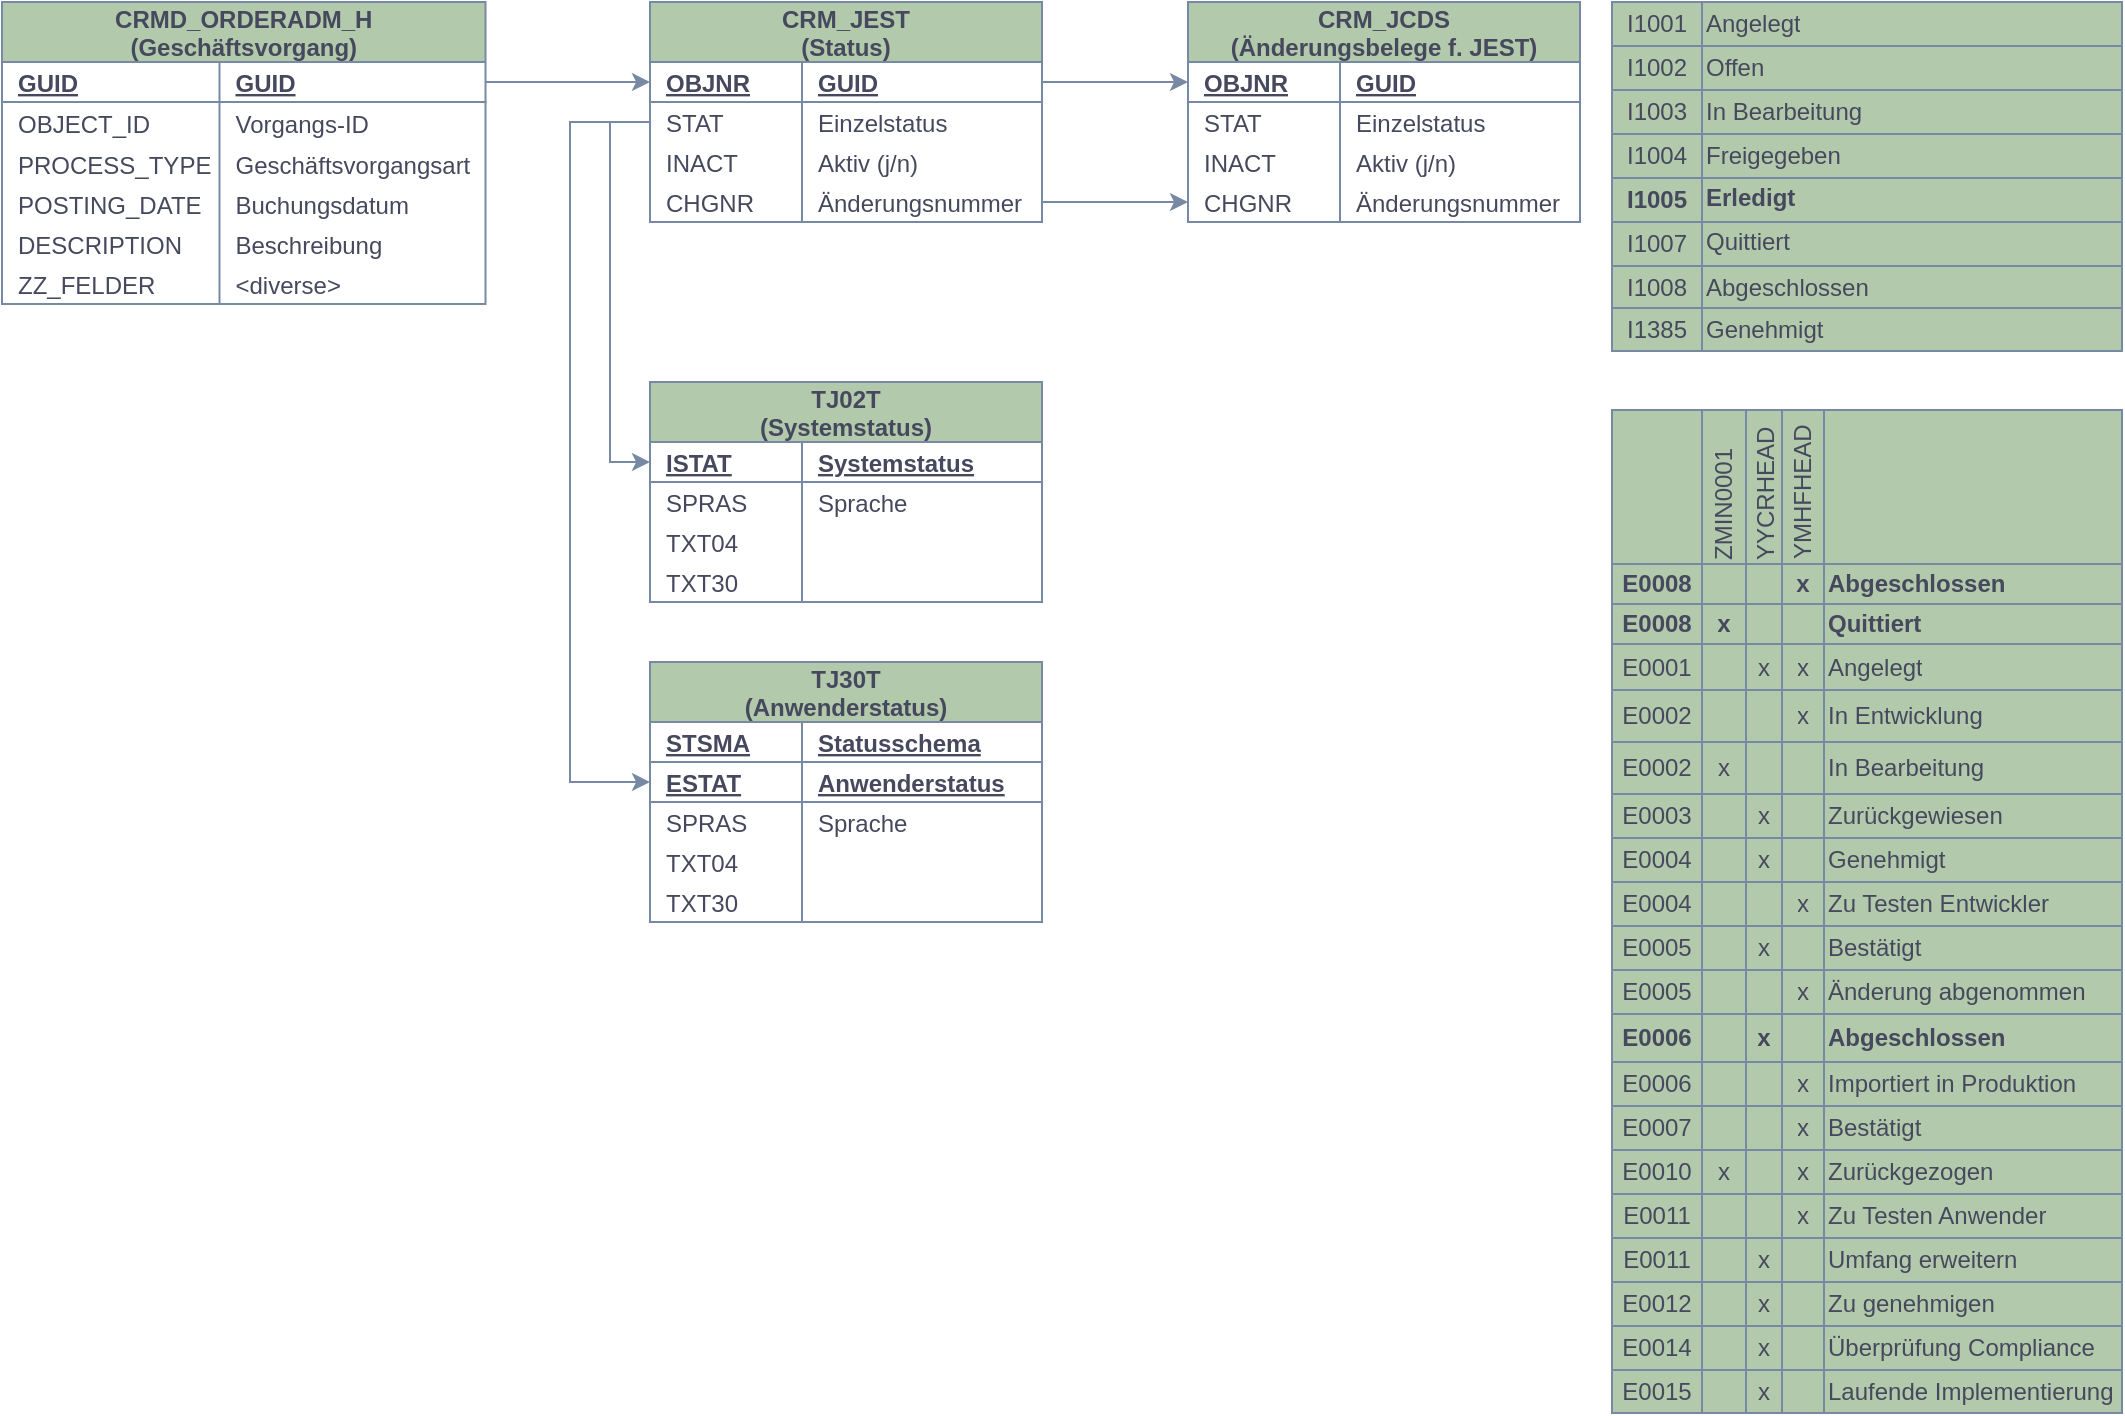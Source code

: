 <mxfile version="16.4.5" type="github">
  <diagram id="9VwN3kcLwcJG3jcJnFgQ" name="Page-1">
    <mxGraphModel dx="1422" dy="796" grid="0" gridSize="10" guides="1" tooltips="1" connect="1" arrows="1" fold="1" page="1" pageScale="1" pageWidth="827" pageHeight="1169" math="0" shadow="0">
      <root>
        <mxCell id="0" />
        <mxCell id="1" parent="0" />
        <mxCell id="T4iiPVD8EhtVrpHUWRao-47" value="" style="edgeStyle=orthogonalEdgeStyle;rounded=0;orthogonalLoop=1;jettySize=auto;html=1;strokeColor=#788AA3;fontColor=#46495D;" parent="1" source="T4iiPVD8EhtVrpHUWRao-16" target="T4iiPVD8EhtVrpHUWRao-32" edge="1">
          <mxGeometry relative="1" as="geometry" />
        </mxCell>
        <mxCell id="T4iiPVD8EhtVrpHUWRao-15" value="CRMD_ORDERADM_H&#xa;(Geschäftsvorgang)" style="shape=table;startSize=30;container=1;collapsible=1;childLayout=tableLayout;fixedRows=1;rowLines=0;fontStyle=1;align=center;resizeLast=1;fontSize=12;fillColor=#B2C9AB;strokeColor=#788AA3;fontColor=#46495D;" parent="1" vertex="1">
          <mxGeometry x="22" y="36" width="241.75" height="151" as="geometry">
            <mxRectangle x="140" y="140" width="160" height="30" as="alternateBounds" />
          </mxGeometry>
        </mxCell>
        <mxCell id="T4iiPVD8EhtVrpHUWRao-16" value="" style="shape=tableRow;horizontal=0;startSize=0;swimlaneHead=0;swimlaneBody=0;fillColor=none;collapsible=0;dropTarget=0;points=[[0,0.5],[1,0.5]];portConstraint=eastwest;top=0;left=0;right=0;bottom=1;strokeColor=#788AA3;fontColor=#46495D;" parent="T4iiPVD8EhtVrpHUWRao-15" vertex="1">
          <mxGeometry y="30" width="241.75" height="20" as="geometry" />
        </mxCell>
        <mxCell id="T4iiPVD8EhtVrpHUWRao-18" value="GUID" style="shape=partialRectangle;connectable=0;fillColor=none;top=0;left=0;bottom=0;right=0;align=left;spacingLeft=6;fontStyle=5;overflow=hidden;strokeColor=#788AA3;fontColor=#46495D;" parent="T4iiPVD8EhtVrpHUWRao-16" vertex="1">
          <mxGeometry width="108.75" height="20" as="geometry">
            <mxRectangle width="108.75" height="20" as="alternateBounds" />
          </mxGeometry>
        </mxCell>
        <mxCell id="T4iiPVD8EhtVrpHUWRao-68" value="GUID" style="shape=partialRectangle;connectable=0;fillColor=none;top=0;left=0;bottom=0;right=0;align=left;spacingLeft=6;fontStyle=5;overflow=hidden;strokeColor=#788AA3;fontColor=#46495D;" parent="T4iiPVD8EhtVrpHUWRao-16" vertex="1">
          <mxGeometry x="108.75" width="133" height="20" as="geometry">
            <mxRectangle width="133" height="20" as="alternateBounds" />
          </mxGeometry>
        </mxCell>
        <mxCell id="T4iiPVD8EhtVrpHUWRao-19" value="" style="shape=tableRow;horizontal=0;startSize=0;swimlaneHead=0;swimlaneBody=0;fillColor=none;collapsible=0;dropTarget=0;points=[[0,0.5],[1,0.5]];portConstraint=eastwest;top=0;left=0;right=0;bottom=0;strokeColor=#788AA3;fontColor=#46495D;" parent="T4iiPVD8EhtVrpHUWRao-15" vertex="1">
          <mxGeometry y="50" width="241.75" height="21" as="geometry" />
        </mxCell>
        <mxCell id="T4iiPVD8EhtVrpHUWRao-21" value="OBJECT_ID" style="shape=partialRectangle;connectable=0;fillColor=none;top=0;left=0;bottom=0;right=0;align=left;spacingLeft=6;overflow=hidden;strokeColor=#788AA3;fontColor=#46495D;" parent="T4iiPVD8EhtVrpHUWRao-19" vertex="1">
          <mxGeometry width="108.75" height="21" as="geometry">
            <mxRectangle width="108.75" height="21" as="alternateBounds" />
          </mxGeometry>
        </mxCell>
        <mxCell id="T4iiPVD8EhtVrpHUWRao-69" value="Vorgangs-ID" style="shape=partialRectangle;connectable=0;fillColor=none;top=0;left=0;bottom=0;right=0;align=left;spacingLeft=6;overflow=hidden;strokeColor=#788AA3;fontColor=#46495D;" parent="T4iiPVD8EhtVrpHUWRao-19" vertex="1">
          <mxGeometry x="108.75" width="133" height="21" as="geometry">
            <mxRectangle width="133" height="21" as="alternateBounds" />
          </mxGeometry>
        </mxCell>
        <mxCell id="T4iiPVD8EhtVrpHUWRao-28" value="" style="shape=tableRow;horizontal=0;startSize=0;swimlaneHead=0;swimlaneBody=0;fillColor=none;collapsible=0;dropTarget=0;points=[[0,0.5],[1,0.5]];portConstraint=eastwest;top=0;left=0;right=0;bottom=0;strokeColor=#788AA3;fontColor=#46495D;" parent="T4iiPVD8EhtVrpHUWRao-15" vertex="1">
          <mxGeometry y="71" width="241.75" height="20" as="geometry" />
        </mxCell>
        <mxCell id="T4iiPVD8EhtVrpHUWRao-30" value="PROCESS_TYPE" style="shape=partialRectangle;connectable=0;fillColor=none;top=0;left=0;bottom=0;right=0;align=left;spacingLeft=6;overflow=hidden;strokeColor=#788AA3;fontColor=#46495D;" parent="T4iiPVD8EhtVrpHUWRao-28" vertex="1">
          <mxGeometry width="108.75" height="20" as="geometry">
            <mxRectangle width="108.75" height="20" as="alternateBounds" />
          </mxGeometry>
        </mxCell>
        <mxCell id="T4iiPVD8EhtVrpHUWRao-70" value="Geschäftsvorgangsart" style="shape=partialRectangle;connectable=0;fillColor=none;top=0;left=0;bottom=0;right=0;align=left;spacingLeft=6;overflow=hidden;strokeColor=#788AA3;fontColor=#46495D;" parent="T4iiPVD8EhtVrpHUWRao-28" vertex="1">
          <mxGeometry x="108.75" width="133" height="20" as="geometry">
            <mxRectangle width="133" height="20" as="alternateBounds" />
          </mxGeometry>
        </mxCell>
        <mxCell id="T4iiPVD8EhtVrpHUWRao-22" value="" style="shape=tableRow;horizontal=0;startSize=0;swimlaneHead=0;swimlaneBody=0;fillColor=none;collapsible=0;dropTarget=0;points=[[0,0.5],[1,0.5]];portConstraint=eastwest;top=0;left=0;right=0;bottom=0;strokeColor=#788AA3;fontColor=#46495D;" parent="T4iiPVD8EhtVrpHUWRao-15" vertex="1">
          <mxGeometry y="91" width="241.75" height="20" as="geometry" />
        </mxCell>
        <mxCell id="T4iiPVD8EhtVrpHUWRao-24" value="POSTING_DATE" style="shape=partialRectangle;connectable=0;fillColor=none;top=0;left=0;bottom=0;right=0;align=left;spacingLeft=6;overflow=hidden;strokeColor=#788AA3;fontColor=#46495D;" parent="T4iiPVD8EhtVrpHUWRao-22" vertex="1">
          <mxGeometry width="108.75" height="20" as="geometry">
            <mxRectangle width="108.75" height="20" as="alternateBounds" />
          </mxGeometry>
        </mxCell>
        <mxCell id="T4iiPVD8EhtVrpHUWRao-71" value="Buchungsdatum" style="shape=partialRectangle;connectable=0;fillColor=none;top=0;left=0;bottom=0;right=0;align=left;spacingLeft=6;overflow=hidden;strokeColor=#788AA3;fontColor=#46495D;" parent="T4iiPVD8EhtVrpHUWRao-22" vertex="1">
          <mxGeometry x="108.75" width="133" height="20" as="geometry">
            <mxRectangle width="133" height="20" as="alternateBounds" />
          </mxGeometry>
        </mxCell>
        <mxCell id="T4iiPVD8EhtVrpHUWRao-25" value="" style="shape=tableRow;horizontal=0;startSize=0;swimlaneHead=0;swimlaneBody=0;fillColor=none;collapsible=0;dropTarget=0;points=[[0,0.5],[1,0.5]];portConstraint=eastwest;top=0;left=0;right=0;bottom=0;strokeColor=#788AA3;fontColor=#46495D;" parent="T4iiPVD8EhtVrpHUWRao-15" vertex="1">
          <mxGeometry y="111" width="241.75" height="20" as="geometry" />
        </mxCell>
        <mxCell id="T4iiPVD8EhtVrpHUWRao-27" value="DESCRIPTION" style="shape=partialRectangle;connectable=0;fillColor=none;top=0;left=0;bottom=0;right=0;align=left;spacingLeft=6;overflow=hidden;strokeColor=#788AA3;fontColor=#46495D;" parent="T4iiPVD8EhtVrpHUWRao-25" vertex="1">
          <mxGeometry width="108.75" height="20" as="geometry">
            <mxRectangle width="108.75" height="20" as="alternateBounds" />
          </mxGeometry>
        </mxCell>
        <mxCell id="T4iiPVD8EhtVrpHUWRao-72" value="Beschreibung" style="shape=partialRectangle;connectable=0;fillColor=none;top=0;left=0;bottom=0;right=0;align=left;spacingLeft=6;overflow=hidden;strokeColor=#788AA3;fontColor=#46495D;" parent="T4iiPVD8EhtVrpHUWRao-25" vertex="1">
          <mxGeometry x="108.75" width="133" height="20" as="geometry">
            <mxRectangle width="133" height="20" as="alternateBounds" />
          </mxGeometry>
        </mxCell>
        <mxCell id="T4iiPVD8EhtVrpHUWRao-49" value="" style="shape=tableRow;horizontal=0;startSize=0;swimlaneHead=0;swimlaneBody=0;fillColor=none;collapsible=0;dropTarget=0;points=[[0,0.5],[1,0.5]];portConstraint=eastwest;top=0;left=0;right=0;bottom=0;strokeColor=#788AA3;fontColor=#46495D;" parent="T4iiPVD8EhtVrpHUWRao-15" vertex="1">
          <mxGeometry y="131" width="241.75" height="20" as="geometry" />
        </mxCell>
        <mxCell id="T4iiPVD8EhtVrpHUWRao-51" value="ZZ_FELDER" style="shape=partialRectangle;connectable=0;fillColor=none;top=0;left=0;bottom=0;right=0;align=left;spacingLeft=6;overflow=hidden;strokeColor=#788AA3;fontColor=#46495D;" parent="T4iiPVD8EhtVrpHUWRao-49" vertex="1">
          <mxGeometry width="108.75" height="20" as="geometry">
            <mxRectangle width="108.75" height="20" as="alternateBounds" />
          </mxGeometry>
        </mxCell>
        <mxCell id="T4iiPVD8EhtVrpHUWRao-73" value="&lt;diverse&gt;" style="shape=partialRectangle;connectable=0;fillColor=none;top=0;left=0;bottom=0;right=0;align=left;spacingLeft=6;overflow=hidden;strokeColor=#788AA3;fontColor=#46495D;" parent="T4iiPVD8EhtVrpHUWRao-49" vertex="1">
          <mxGeometry x="108.75" width="133" height="20" as="geometry">
            <mxRectangle width="133" height="20" as="alternateBounds" />
          </mxGeometry>
        </mxCell>
        <mxCell id="T4iiPVD8EhtVrpHUWRao-62" style="edgeStyle=orthogonalEdgeStyle;rounded=0;orthogonalLoop=1;jettySize=auto;html=1;exitX=1;exitY=0.5;exitDx=0;exitDy=0;strokeColor=#788AA3;fontColor=#46495D;" parent="T4iiPVD8EhtVrpHUWRao-15" source="T4iiPVD8EhtVrpHUWRao-28" target="T4iiPVD8EhtVrpHUWRao-28" edge="1">
          <mxGeometry relative="1" as="geometry" />
        </mxCell>
        <mxCell id="T4iiPVD8EhtVrpHUWRao-31" value="CRM_JEST&#xa;(Status)" style="shape=table;startSize=30;container=1;collapsible=1;childLayout=tableLayout;fixedRows=1;rowLines=0;fontStyle=1;align=center;resizeLast=1;fillColor=#B2C9AB;strokeColor=#788AA3;fontColor=#46495D;" parent="1" vertex="1">
          <mxGeometry x="346" y="36" width="196" height="110" as="geometry">
            <mxRectangle x="460" y="470" width="60" height="30" as="alternateBounds" />
          </mxGeometry>
        </mxCell>
        <mxCell id="T4iiPVD8EhtVrpHUWRao-32" value="" style="shape=tableRow;horizontal=0;startSize=0;swimlaneHead=0;swimlaneBody=0;fillColor=none;collapsible=0;dropTarget=0;points=[[0,0.5],[1,0.5]];portConstraint=eastwest;top=0;left=0;right=0;bottom=1;strokeColor=#788AA3;fontColor=#46495D;" parent="T4iiPVD8EhtVrpHUWRao-31" vertex="1">
          <mxGeometry y="30" width="196" height="20" as="geometry" />
        </mxCell>
        <mxCell id="T4iiPVD8EhtVrpHUWRao-34" value="OBJNR" style="shape=partialRectangle;connectable=0;fillColor=none;top=0;left=0;bottom=0;right=0;align=left;spacingLeft=6;fontStyle=5;overflow=hidden;strokeColor=#788AA3;fontColor=#46495D;" parent="T4iiPVD8EhtVrpHUWRao-32" vertex="1">
          <mxGeometry width="76" height="20" as="geometry">
            <mxRectangle width="76" height="20" as="alternateBounds" />
          </mxGeometry>
        </mxCell>
        <mxCell id="T4iiPVD8EhtVrpHUWRao-64" value="GUID" style="shape=partialRectangle;connectable=0;fillColor=none;top=0;left=0;bottom=0;right=0;align=left;spacingLeft=6;fontStyle=5;overflow=hidden;fontSize=12;strokeColor=#788AA3;fontColor=#46495D;" parent="T4iiPVD8EhtVrpHUWRao-32" vertex="1">
          <mxGeometry x="76" width="120" height="20" as="geometry">
            <mxRectangle width="120" height="20" as="alternateBounds" />
          </mxGeometry>
        </mxCell>
        <mxCell id="T4iiPVD8EhtVrpHUWRao-35" value="" style="shape=tableRow;horizontal=0;startSize=0;swimlaneHead=0;swimlaneBody=0;fillColor=none;collapsible=0;dropTarget=0;points=[[0,0.5],[1,0.5]];portConstraint=eastwest;top=0;left=0;right=0;bottom=0;strokeColor=#788AA3;fontColor=#46495D;" parent="T4iiPVD8EhtVrpHUWRao-31" vertex="1">
          <mxGeometry y="50" width="196" height="20" as="geometry" />
        </mxCell>
        <mxCell id="T4iiPVD8EhtVrpHUWRao-37" value="STAT" style="shape=partialRectangle;connectable=0;fillColor=none;top=0;left=0;bottom=0;right=0;align=left;spacingLeft=6;overflow=hidden;strokeColor=#788AA3;fontColor=#46495D;" parent="T4iiPVD8EhtVrpHUWRao-35" vertex="1">
          <mxGeometry width="76" height="20" as="geometry">
            <mxRectangle width="76" height="20" as="alternateBounds" />
          </mxGeometry>
        </mxCell>
        <mxCell id="T4iiPVD8EhtVrpHUWRao-65" value="Einzelstatus" style="shape=partialRectangle;connectable=0;fillColor=none;top=0;left=0;bottom=0;right=0;align=left;spacingLeft=6;overflow=hidden;strokeColor=#788AA3;fontColor=#46495D;" parent="T4iiPVD8EhtVrpHUWRao-35" vertex="1">
          <mxGeometry x="76" width="120" height="20" as="geometry">
            <mxRectangle width="120" height="20" as="alternateBounds" />
          </mxGeometry>
        </mxCell>
        <mxCell id="T4iiPVD8EhtVrpHUWRao-38" value="" style="shape=tableRow;horizontal=0;startSize=0;swimlaneHead=0;swimlaneBody=0;fillColor=none;collapsible=0;dropTarget=0;points=[[0,0.5],[1,0.5]];portConstraint=eastwest;top=0;left=0;right=0;bottom=0;strokeColor=#788AA3;fontColor=#46495D;" parent="T4iiPVD8EhtVrpHUWRao-31" vertex="1">
          <mxGeometry y="70" width="196" height="20" as="geometry" />
        </mxCell>
        <mxCell id="T4iiPVD8EhtVrpHUWRao-40" value="INACT" style="shape=partialRectangle;connectable=0;fillColor=none;top=0;left=0;bottom=0;right=0;align=left;spacingLeft=6;overflow=hidden;strokeColor=#788AA3;fontColor=#46495D;" parent="T4iiPVD8EhtVrpHUWRao-38" vertex="1">
          <mxGeometry width="76" height="20" as="geometry">
            <mxRectangle width="76" height="20" as="alternateBounds" />
          </mxGeometry>
        </mxCell>
        <mxCell id="T4iiPVD8EhtVrpHUWRao-66" value="Aktiv (j/n)" style="shape=partialRectangle;connectable=0;fillColor=none;top=0;left=0;bottom=0;right=0;align=left;spacingLeft=6;overflow=hidden;strokeColor=#788AA3;fontColor=#46495D;" parent="T4iiPVD8EhtVrpHUWRao-38" vertex="1">
          <mxGeometry x="76" width="120" height="20" as="geometry">
            <mxRectangle width="120" height="20" as="alternateBounds" />
          </mxGeometry>
        </mxCell>
        <mxCell id="T4iiPVD8EhtVrpHUWRao-41" value="" style="shape=tableRow;horizontal=0;startSize=0;swimlaneHead=0;swimlaneBody=0;fillColor=none;collapsible=0;dropTarget=0;points=[[0,0.5],[1,0.5]];portConstraint=eastwest;top=0;left=0;right=0;bottom=0;strokeColor=#788AA3;fontColor=#46495D;" parent="T4iiPVD8EhtVrpHUWRao-31" vertex="1">
          <mxGeometry y="90" width="196" height="20" as="geometry" />
        </mxCell>
        <mxCell id="T4iiPVD8EhtVrpHUWRao-43" value="CHGNR" style="shape=partialRectangle;connectable=0;fillColor=none;top=0;left=0;bottom=0;right=0;align=left;spacingLeft=6;overflow=hidden;strokeColor=#788AA3;fontColor=#46495D;" parent="T4iiPVD8EhtVrpHUWRao-41" vertex="1">
          <mxGeometry width="76" height="20" as="geometry">
            <mxRectangle width="76" height="20" as="alternateBounds" />
          </mxGeometry>
        </mxCell>
        <mxCell id="T4iiPVD8EhtVrpHUWRao-67" value="Änderungsnummer" style="shape=partialRectangle;connectable=0;fillColor=none;top=0;left=0;bottom=0;right=0;align=left;spacingLeft=6;overflow=hidden;strokeColor=#788AA3;fontColor=#46495D;" parent="T4iiPVD8EhtVrpHUWRao-41" vertex="1">
          <mxGeometry x="76" width="120" height="20" as="geometry">
            <mxRectangle width="120" height="20" as="alternateBounds" />
          </mxGeometry>
        </mxCell>
        <mxCell id="T4iiPVD8EhtVrpHUWRao-75" value="CRM_JCDS&#xa;(Änderungsbelege f. JEST)" style="shape=table;startSize=30;container=1;collapsible=1;childLayout=tableLayout;fixedRows=1;rowLines=0;fontStyle=1;align=center;resizeLast=1;fillColor=#B2C9AB;strokeColor=#788AA3;fontColor=#46495D;" parent="1" vertex="1">
          <mxGeometry x="615" y="36" width="196" height="110" as="geometry">
            <mxRectangle x="460" y="470" width="60" height="30" as="alternateBounds" />
          </mxGeometry>
        </mxCell>
        <mxCell id="T4iiPVD8EhtVrpHUWRao-76" value="" style="shape=tableRow;horizontal=0;startSize=0;swimlaneHead=0;swimlaneBody=0;fillColor=none;collapsible=0;dropTarget=0;points=[[0,0.5],[1,0.5]];portConstraint=eastwest;top=0;left=0;right=0;bottom=1;strokeColor=#788AA3;fontColor=#46495D;" parent="T4iiPVD8EhtVrpHUWRao-75" vertex="1">
          <mxGeometry y="30" width="196" height="20" as="geometry" />
        </mxCell>
        <mxCell id="T4iiPVD8EhtVrpHUWRao-77" value="OBJNR" style="shape=partialRectangle;connectable=0;fillColor=none;top=0;left=0;bottom=0;right=0;align=left;spacingLeft=6;fontStyle=5;overflow=hidden;strokeColor=#788AA3;fontColor=#46495D;" parent="T4iiPVD8EhtVrpHUWRao-76" vertex="1">
          <mxGeometry width="76" height="20" as="geometry">
            <mxRectangle width="76" height="20" as="alternateBounds" />
          </mxGeometry>
        </mxCell>
        <mxCell id="T4iiPVD8EhtVrpHUWRao-78" value="GUID" style="shape=partialRectangle;connectable=0;fillColor=none;top=0;left=0;bottom=0;right=0;align=left;spacingLeft=6;fontStyle=5;overflow=hidden;fontSize=12;strokeColor=#788AA3;fontColor=#46495D;" parent="T4iiPVD8EhtVrpHUWRao-76" vertex="1">
          <mxGeometry x="76" width="120" height="20" as="geometry">
            <mxRectangle width="120" height="20" as="alternateBounds" />
          </mxGeometry>
        </mxCell>
        <mxCell id="T4iiPVD8EhtVrpHUWRao-79" value="" style="shape=tableRow;horizontal=0;startSize=0;swimlaneHead=0;swimlaneBody=0;fillColor=none;collapsible=0;dropTarget=0;points=[[0,0.5],[1,0.5]];portConstraint=eastwest;top=0;left=0;right=0;bottom=0;strokeColor=#788AA3;fontColor=#46495D;" parent="T4iiPVD8EhtVrpHUWRao-75" vertex="1">
          <mxGeometry y="50" width="196" height="20" as="geometry" />
        </mxCell>
        <mxCell id="T4iiPVD8EhtVrpHUWRao-80" value="STAT" style="shape=partialRectangle;connectable=0;fillColor=none;top=0;left=0;bottom=0;right=0;align=left;spacingLeft=6;overflow=hidden;strokeColor=#788AA3;fontColor=#46495D;" parent="T4iiPVD8EhtVrpHUWRao-79" vertex="1">
          <mxGeometry width="76" height="20" as="geometry">
            <mxRectangle width="76" height="20" as="alternateBounds" />
          </mxGeometry>
        </mxCell>
        <mxCell id="T4iiPVD8EhtVrpHUWRao-81" value="Einzelstatus" style="shape=partialRectangle;connectable=0;fillColor=none;top=0;left=0;bottom=0;right=0;align=left;spacingLeft=6;overflow=hidden;strokeColor=#788AA3;fontColor=#46495D;" parent="T4iiPVD8EhtVrpHUWRao-79" vertex="1">
          <mxGeometry x="76" width="120" height="20" as="geometry">
            <mxRectangle width="120" height="20" as="alternateBounds" />
          </mxGeometry>
        </mxCell>
        <mxCell id="T4iiPVD8EhtVrpHUWRao-82" value="" style="shape=tableRow;horizontal=0;startSize=0;swimlaneHead=0;swimlaneBody=0;fillColor=none;collapsible=0;dropTarget=0;points=[[0,0.5],[1,0.5]];portConstraint=eastwest;top=0;left=0;right=0;bottom=0;strokeColor=#788AA3;fontColor=#46495D;" parent="T4iiPVD8EhtVrpHUWRao-75" vertex="1">
          <mxGeometry y="70" width="196" height="20" as="geometry" />
        </mxCell>
        <mxCell id="T4iiPVD8EhtVrpHUWRao-83" value="INACT" style="shape=partialRectangle;connectable=0;fillColor=none;top=0;left=0;bottom=0;right=0;align=left;spacingLeft=6;overflow=hidden;strokeColor=#788AA3;fontColor=#46495D;" parent="T4iiPVD8EhtVrpHUWRao-82" vertex="1">
          <mxGeometry width="76" height="20" as="geometry">
            <mxRectangle width="76" height="20" as="alternateBounds" />
          </mxGeometry>
        </mxCell>
        <mxCell id="T4iiPVD8EhtVrpHUWRao-84" value="Aktiv (j/n)" style="shape=partialRectangle;connectable=0;fillColor=none;top=0;left=0;bottom=0;right=0;align=left;spacingLeft=6;overflow=hidden;strokeColor=#788AA3;fontColor=#46495D;" parent="T4iiPVD8EhtVrpHUWRao-82" vertex="1">
          <mxGeometry x="76" width="120" height="20" as="geometry">
            <mxRectangle width="120" height="20" as="alternateBounds" />
          </mxGeometry>
        </mxCell>
        <mxCell id="T4iiPVD8EhtVrpHUWRao-85" value="" style="shape=tableRow;horizontal=0;startSize=0;swimlaneHead=0;swimlaneBody=0;fillColor=none;collapsible=0;dropTarget=0;points=[[0,0.5],[1,0.5]];portConstraint=eastwest;top=0;left=0;right=0;bottom=0;strokeColor=#788AA3;fontColor=#46495D;" parent="T4iiPVD8EhtVrpHUWRao-75" vertex="1">
          <mxGeometry y="90" width="196" height="20" as="geometry" />
        </mxCell>
        <mxCell id="T4iiPVD8EhtVrpHUWRao-86" value="CHGNR" style="shape=partialRectangle;connectable=0;fillColor=none;top=0;left=0;bottom=0;right=0;align=left;spacingLeft=6;overflow=hidden;strokeColor=#788AA3;fontColor=#46495D;" parent="T4iiPVD8EhtVrpHUWRao-85" vertex="1">
          <mxGeometry width="76" height="20" as="geometry">
            <mxRectangle width="76" height="20" as="alternateBounds" />
          </mxGeometry>
        </mxCell>
        <mxCell id="T4iiPVD8EhtVrpHUWRao-87" value="Änderungsnummer" style="shape=partialRectangle;connectable=0;fillColor=none;top=0;left=0;bottom=0;right=0;align=left;spacingLeft=6;overflow=hidden;strokeColor=#788AA3;fontColor=#46495D;" parent="T4iiPVD8EhtVrpHUWRao-85" vertex="1">
          <mxGeometry x="76" width="120" height="20" as="geometry">
            <mxRectangle width="120" height="20" as="alternateBounds" />
          </mxGeometry>
        </mxCell>
        <mxCell id="T4iiPVD8EhtVrpHUWRao-88" style="edgeStyle=orthogonalEdgeStyle;rounded=0;orthogonalLoop=1;jettySize=auto;html=1;fontSize=12;strokeColor=#788AA3;fontColor=#46495D;" parent="1" source="T4iiPVD8EhtVrpHUWRao-32" target="T4iiPVD8EhtVrpHUWRao-76" edge="1">
          <mxGeometry relative="1" as="geometry">
            <Array as="points">
              <mxPoint x="626" y="76" />
              <mxPoint x="626" y="76" />
            </Array>
          </mxGeometry>
        </mxCell>
        <mxCell id="T4iiPVD8EhtVrpHUWRao-89" style="edgeStyle=orthogonalEdgeStyle;rounded=0;orthogonalLoop=1;jettySize=auto;html=1;fontSize=12;strokeColor=#788AA3;fontColor=#46495D;" parent="1" source="T4iiPVD8EhtVrpHUWRao-41" target="T4iiPVD8EhtVrpHUWRao-85" edge="1">
          <mxGeometry relative="1" as="geometry" />
        </mxCell>
        <object label="TJ02T&#xa;(Systemstatus)" Test="Dies und Jenes" id="T4iiPVD8EhtVrpHUWRao-90">
          <mxCell style="shape=table;startSize=30;container=1;collapsible=1;childLayout=tableLayout;fixedRows=1;rowLines=0;fontStyle=1;align=center;resizeLast=1;fillColor=#B2C9AB;strokeColor=#788AA3;fontColor=#46495D;" parent="1" vertex="1">
            <mxGeometry x="346" y="226" width="196" height="110" as="geometry">
              <mxRectangle x="460" y="470" width="60" height="30" as="alternateBounds" />
            </mxGeometry>
          </mxCell>
        </object>
        <mxCell id="T4iiPVD8EhtVrpHUWRao-91" value="" style="shape=tableRow;horizontal=0;startSize=0;swimlaneHead=0;swimlaneBody=0;fillColor=none;collapsible=0;dropTarget=0;points=[[0,0.5],[1,0.5]];portConstraint=eastwest;top=0;left=0;right=0;bottom=1;strokeColor=#788AA3;fontColor=#46495D;" parent="T4iiPVD8EhtVrpHUWRao-90" vertex="1">
          <mxGeometry y="30" width="196" height="20" as="geometry" />
        </mxCell>
        <mxCell id="T4iiPVD8EhtVrpHUWRao-92" value="ISTAT" style="shape=partialRectangle;connectable=0;fillColor=none;top=0;left=0;bottom=0;right=0;align=left;spacingLeft=6;fontStyle=5;overflow=hidden;strokeColor=#788AA3;fontColor=#46495D;" parent="T4iiPVD8EhtVrpHUWRao-91" vertex="1">
          <mxGeometry width="76" height="20" as="geometry">
            <mxRectangle width="76" height="20" as="alternateBounds" />
          </mxGeometry>
        </mxCell>
        <mxCell id="T4iiPVD8EhtVrpHUWRao-93" value="Systemstatus" style="shape=partialRectangle;connectable=0;fillColor=none;top=0;left=0;bottom=0;right=0;align=left;spacingLeft=6;fontStyle=5;overflow=hidden;fontSize=12;strokeColor=#788AA3;fontColor=#46495D;" parent="T4iiPVD8EhtVrpHUWRao-91" vertex="1">
          <mxGeometry x="76" width="120" height="20" as="geometry">
            <mxRectangle width="120" height="20" as="alternateBounds" />
          </mxGeometry>
        </mxCell>
        <mxCell id="T4iiPVD8EhtVrpHUWRao-94" value="" style="shape=tableRow;horizontal=0;startSize=0;swimlaneHead=0;swimlaneBody=0;fillColor=none;collapsible=0;dropTarget=0;points=[[0,0.5],[1,0.5]];portConstraint=eastwest;top=0;left=0;right=0;bottom=0;strokeColor=#788AA3;fontColor=#46495D;" parent="T4iiPVD8EhtVrpHUWRao-90" vertex="1">
          <mxGeometry y="50" width="196" height="20" as="geometry" />
        </mxCell>
        <mxCell id="T4iiPVD8EhtVrpHUWRao-95" value="SPRAS" style="shape=partialRectangle;connectable=0;fillColor=none;top=0;left=0;bottom=0;right=0;align=left;spacingLeft=6;overflow=hidden;strokeColor=#788AA3;fontColor=#46495D;" parent="T4iiPVD8EhtVrpHUWRao-94" vertex="1">
          <mxGeometry width="76" height="20" as="geometry">
            <mxRectangle width="76" height="20" as="alternateBounds" />
          </mxGeometry>
        </mxCell>
        <mxCell id="T4iiPVD8EhtVrpHUWRao-96" value="Sprache" style="shape=partialRectangle;connectable=0;fillColor=none;top=0;left=0;bottom=0;right=0;align=left;spacingLeft=6;overflow=hidden;strokeColor=#788AA3;fontColor=#46495D;" parent="T4iiPVD8EhtVrpHUWRao-94" vertex="1">
          <mxGeometry x="76" width="120" height="20" as="geometry">
            <mxRectangle width="120" height="20" as="alternateBounds" />
          </mxGeometry>
        </mxCell>
        <mxCell id="T4iiPVD8EhtVrpHUWRao-97" value="" style="shape=tableRow;horizontal=0;startSize=0;swimlaneHead=0;swimlaneBody=0;fillColor=none;collapsible=0;dropTarget=0;points=[[0,0.5],[1,0.5]];portConstraint=eastwest;top=0;left=0;right=0;bottom=0;strokeColor=#788AA3;fontColor=#46495D;" parent="T4iiPVD8EhtVrpHUWRao-90" vertex="1">
          <mxGeometry y="70" width="196" height="20" as="geometry" />
        </mxCell>
        <mxCell id="T4iiPVD8EhtVrpHUWRao-98" value="TXT04" style="shape=partialRectangle;connectable=0;fillColor=none;top=0;left=0;bottom=0;right=0;align=left;spacingLeft=6;overflow=hidden;strokeColor=#788AA3;fontColor=#46495D;" parent="T4iiPVD8EhtVrpHUWRao-97" vertex="1">
          <mxGeometry width="76" height="20" as="geometry">
            <mxRectangle width="76" height="20" as="alternateBounds" />
          </mxGeometry>
        </mxCell>
        <mxCell id="T4iiPVD8EhtVrpHUWRao-99" value="" style="shape=partialRectangle;connectable=0;fillColor=none;top=0;left=0;bottom=0;right=0;align=left;spacingLeft=6;overflow=hidden;strokeColor=#788AA3;fontColor=#46495D;" parent="T4iiPVD8EhtVrpHUWRao-97" vertex="1">
          <mxGeometry x="76" width="120" height="20" as="geometry">
            <mxRectangle width="120" height="20" as="alternateBounds" />
          </mxGeometry>
        </mxCell>
        <mxCell id="T4iiPVD8EhtVrpHUWRao-100" value="" style="shape=tableRow;horizontal=0;startSize=0;swimlaneHead=0;swimlaneBody=0;fillColor=none;collapsible=0;dropTarget=0;points=[[0,0.5],[1,0.5]];portConstraint=eastwest;top=0;left=0;right=0;bottom=0;strokeColor=#788AA3;fontColor=#46495D;" parent="T4iiPVD8EhtVrpHUWRao-90" vertex="1">
          <mxGeometry y="90" width="196" height="20" as="geometry" />
        </mxCell>
        <mxCell id="T4iiPVD8EhtVrpHUWRao-101" value="TXT30" style="shape=partialRectangle;connectable=0;fillColor=none;top=0;left=0;bottom=0;right=0;align=left;spacingLeft=6;overflow=hidden;strokeColor=#788AA3;fontColor=#46495D;" parent="T4iiPVD8EhtVrpHUWRao-100" vertex="1">
          <mxGeometry width="76" height="20" as="geometry">
            <mxRectangle width="76" height="20" as="alternateBounds" />
          </mxGeometry>
        </mxCell>
        <mxCell id="T4iiPVD8EhtVrpHUWRao-102" value="" style="shape=partialRectangle;connectable=0;fillColor=none;top=0;left=0;bottom=0;right=0;align=left;spacingLeft=6;overflow=hidden;strokeColor=#788AA3;fontColor=#46495D;" parent="T4iiPVD8EhtVrpHUWRao-100" vertex="1">
          <mxGeometry x="76" width="120" height="20" as="geometry">
            <mxRectangle width="120" height="20" as="alternateBounds" />
          </mxGeometry>
        </mxCell>
        <mxCell id="T4iiPVD8EhtVrpHUWRao-103" value="TJ30T&#xa;(Anwenderstatus)" style="shape=table;startSize=30;container=1;collapsible=1;childLayout=tableLayout;fixedRows=1;rowLines=0;fontStyle=1;align=center;resizeLast=1;fillColor=#B2C9AB;strokeColor=#788AA3;fontColor=#46495D;" parent="1" vertex="1">
          <mxGeometry x="346" y="366" width="196" height="130" as="geometry">
            <mxRectangle x="460" y="470" width="60" height="30" as="alternateBounds" />
          </mxGeometry>
        </mxCell>
        <mxCell id="T4iiPVD8EhtVrpHUWRao-104" value="" style="shape=tableRow;horizontal=0;startSize=0;swimlaneHead=0;swimlaneBody=0;fillColor=none;collapsible=0;dropTarget=0;points=[[0,0.5],[1,0.5]];portConstraint=eastwest;top=0;left=0;right=0;bottom=1;strokeColor=#788AA3;fontColor=#46495D;" parent="T4iiPVD8EhtVrpHUWRao-103" vertex="1">
          <mxGeometry y="30" width="196" height="20" as="geometry" />
        </mxCell>
        <mxCell id="T4iiPVD8EhtVrpHUWRao-105" value="STSMA" style="shape=partialRectangle;connectable=0;fillColor=none;top=0;left=0;bottom=0;right=0;align=left;spacingLeft=6;fontStyle=5;overflow=hidden;strokeColor=#788AA3;fontColor=#46495D;" parent="T4iiPVD8EhtVrpHUWRao-104" vertex="1">
          <mxGeometry width="76" height="20" as="geometry">
            <mxRectangle width="76" height="20" as="alternateBounds" />
          </mxGeometry>
        </mxCell>
        <mxCell id="T4iiPVD8EhtVrpHUWRao-106" value="Statusschema" style="shape=partialRectangle;connectable=0;fillColor=none;top=0;left=0;bottom=0;right=0;align=left;spacingLeft=6;fontStyle=5;overflow=hidden;fontSize=12;strokeColor=#788AA3;fontColor=#46495D;" parent="T4iiPVD8EhtVrpHUWRao-104" vertex="1">
          <mxGeometry x="76" width="120" height="20" as="geometry">
            <mxRectangle width="120" height="20" as="alternateBounds" />
          </mxGeometry>
        </mxCell>
        <mxCell id="T4iiPVD8EhtVrpHUWRao-145" value="" style="shape=tableRow;horizontal=0;startSize=0;swimlaneHead=0;swimlaneBody=0;fillColor=none;collapsible=0;dropTarget=0;points=[[0,0.5],[1,0.5]];portConstraint=eastwest;top=0;left=0;right=0;bottom=1;strokeColor=#788AA3;fontColor=#46495D;" parent="T4iiPVD8EhtVrpHUWRao-103" vertex="1">
          <mxGeometry y="50" width="196" height="20" as="geometry" />
        </mxCell>
        <mxCell id="T4iiPVD8EhtVrpHUWRao-146" value="ESTAT" style="shape=partialRectangle;connectable=0;fillColor=none;top=0;left=0;bottom=0;right=0;align=left;spacingLeft=6;fontStyle=5;overflow=hidden;strokeColor=#788AA3;fontColor=#46495D;" parent="T4iiPVD8EhtVrpHUWRao-145" vertex="1">
          <mxGeometry width="76" height="20" as="geometry">
            <mxRectangle width="76" height="20" as="alternateBounds" />
          </mxGeometry>
        </mxCell>
        <mxCell id="T4iiPVD8EhtVrpHUWRao-147" value="Anwenderstatus" style="shape=partialRectangle;connectable=0;fillColor=none;top=0;left=0;bottom=0;right=0;align=left;spacingLeft=6;fontStyle=5;overflow=hidden;fontSize=12;strokeColor=#788AA3;fontColor=#46495D;" parent="T4iiPVD8EhtVrpHUWRao-145" vertex="1">
          <mxGeometry x="76" width="120" height="20" as="geometry">
            <mxRectangle width="120" height="20" as="alternateBounds" />
          </mxGeometry>
        </mxCell>
        <mxCell id="T4iiPVD8EhtVrpHUWRao-107" value="" style="shape=tableRow;horizontal=0;startSize=0;swimlaneHead=0;swimlaneBody=0;fillColor=none;collapsible=0;dropTarget=0;points=[[0,0.5],[1,0.5]];portConstraint=eastwest;top=0;left=0;right=0;bottom=0;strokeColor=#788AA3;fontColor=#46495D;" parent="T4iiPVD8EhtVrpHUWRao-103" vertex="1">
          <mxGeometry y="70" width="196" height="20" as="geometry" />
        </mxCell>
        <mxCell id="T4iiPVD8EhtVrpHUWRao-108" value="SPRAS" style="shape=partialRectangle;connectable=0;fillColor=none;top=0;left=0;bottom=0;right=0;align=left;spacingLeft=6;overflow=hidden;strokeColor=#788AA3;fontColor=#46495D;" parent="T4iiPVD8EhtVrpHUWRao-107" vertex="1">
          <mxGeometry width="76" height="20" as="geometry">
            <mxRectangle width="76" height="20" as="alternateBounds" />
          </mxGeometry>
        </mxCell>
        <mxCell id="T4iiPVD8EhtVrpHUWRao-109" value="Sprache" style="shape=partialRectangle;connectable=0;fillColor=none;top=0;left=0;bottom=0;right=0;align=left;spacingLeft=6;overflow=hidden;strokeColor=#788AA3;fontColor=#46495D;" parent="T4iiPVD8EhtVrpHUWRao-107" vertex="1">
          <mxGeometry x="76" width="120" height="20" as="geometry">
            <mxRectangle width="120" height="20" as="alternateBounds" />
          </mxGeometry>
        </mxCell>
        <mxCell id="T4iiPVD8EhtVrpHUWRao-110" value="" style="shape=tableRow;horizontal=0;startSize=0;swimlaneHead=0;swimlaneBody=0;fillColor=none;collapsible=0;dropTarget=0;points=[[0,0.5],[1,0.5]];portConstraint=eastwest;top=0;left=0;right=0;bottom=0;strokeColor=#788AA3;fontColor=#46495D;" parent="T4iiPVD8EhtVrpHUWRao-103" vertex="1">
          <mxGeometry y="90" width="196" height="20" as="geometry" />
        </mxCell>
        <mxCell id="T4iiPVD8EhtVrpHUWRao-111" value="TXT04" style="shape=partialRectangle;connectable=0;fillColor=none;top=0;left=0;bottom=0;right=0;align=left;spacingLeft=6;overflow=hidden;strokeColor=#788AA3;fontColor=#46495D;" parent="T4iiPVD8EhtVrpHUWRao-110" vertex="1">
          <mxGeometry width="76" height="20" as="geometry">
            <mxRectangle width="76" height="20" as="alternateBounds" />
          </mxGeometry>
        </mxCell>
        <mxCell id="T4iiPVD8EhtVrpHUWRao-112" value="" style="shape=partialRectangle;connectable=0;fillColor=none;top=0;left=0;bottom=0;right=0;align=left;spacingLeft=6;overflow=hidden;strokeColor=#788AA3;fontColor=#46495D;" parent="T4iiPVD8EhtVrpHUWRao-110" vertex="1">
          <mxGeometry x="76" width="120" height="20" as="geometry">
            <mxRectangle width="120" height="20" as="alternateBounds" />
          </mxGeometry>
        </mxCell>
        <mxCell id="T4iiPVD8EhtVrpHUWRao-113" value="" style="shape=tableRow;horizontal=0;startSize=0;swimlaneHead=0;swimlaneBody=0;fillColor=none;collapsible=0;dropTarget=0;points=[[0,0.5],[1,0.5]];portConstraint=eastwest;top=0;left=0;right=0;bottom=0;strokeColor=#788AA3;fontColor=#46495D;" parent="T4iiPVD8EhtVrpHUWRao-103" vertex="1">
          <mxGeometry y="110" width="196" height="20" as="geometry" />
        </mxCell>
        <mxCell id="T4iiPVD8EhtVrpHUWRao-114" value="TXT30" style="shape=partialRectangle;connectable=0;fillColor=none;top=0;left=0;bottom=0;right=0;align=left;spacingLeft=6;overflow=hidden;strokeColor=#788AA3;fontColor=#46495D;" parent="T4iiPVD8EhtVrpHUWRao-113" vertex="1">
          <mxGeometry width="76" height="20" as="geometry">
            <mxRectangle width="76" height="20" as="alternateBounds" />
          </mxGeometry>
        </mxCell>
        <mxCell id="T4iiPVD8EhtVrpHUWRao-115" value="" style="shape=partialRectangle;connectable=0;fillColor=none;top=0;left=0;bottom=0;right=0;align=left;spacingLeft=6;overflow=hidden;strokeColor=#788AA3;fontColor=#46495D;" parent="T4iiPVD8EhtVrpHUWRao-113" vertex="1">
          <mxGeometry x="76" width="120" height="20" as="geometry">
            <mxRectangle width="120" height="20" as="alternateBounds" />
          </mxGeometry>
        </mxCell>
        <mxCell id="T4iiPVD8EhtVrpHUWRao-148" style="edgeStyle=orthogonalEdgeStyle;rounded=0;orthogonalLoop=1;jettySize=auto;html=1;exitX=0;exitY=0.5;exitDx=0;exitDy=0;entryX=0;entryY=0.5;entryDx=0;entryDy=0;fontSize=12;strokeColor=#788AA3;fontColor=#46495D;" parent="1" source="T4iiPVD8EhtVrpHUWRao-35" target="T4iiPVD8EhtVrpHUWRao-91" edge="1">
          <mxGeometry relative="1" as="geometry" />
        </mxCell>
        <mxCell id="T4iiPVD8EhtVrpHUWRao-149" style="edgeStyle=orthogonalEdgeStyle;rounded=0;orthogonalLoop=1;jettySize=auto;html=1;entryX=0;entryY=0.5;entryDx=0;entryDy=0;fontSize=12;exitX=0;exitY=0.5;exitDx=0;exitDy=0;strokeColor=#788AA3;fontColor=#46495D;" parent="1" source="T4iiPVD8EhtVrpHUWRao-35" target="T4iiPVD8EhtVrpHUWRao-145" edge="1">
          <mxGeometry relative="1" as="geometry">
            <mxPoint x="306" y="166" as="sourcePoint" />
            <Array as="points">
              <mxPoint x="306" y="96" />
              <mxPoint x="306" y="426" />
            </Array>
          </mxGeometry>
        </mxCell>
        <mxCell id="T4iiPVD8EhtVrpHUWRao-2" value="" style="shape=table;startSize=0;container=1;collapsible=0;childLayout=tableLayout;rounded=0;sketch=0;fontColor=#46495D;strokeColor=#788AA3;fillColor=#B2C9AB;" parent="1" vertex="1">
          <mxGeometry x="827" y="36" width="255" height="174.5" as="geometry" />
        </mxCell>
        <mxCell id="T4iiPVD8EhtVrpHUWRao-3" value="" style="shape=tableRow;horizontal=0;startSize=0;swimlaneHead=0;swimlaneBody=0;top=0;left=0;bottom=0;right=0;collapsible=0;dropTarget=0;fillColor=none;points=[[0,0.5],[1,0.5]];portConstraint=eastwest;rounded=0;sketch=0;fontColor=#46495D;strokeColor=#788AA3;" parent="T4iiPVD8EhtVrpHUWRao-2" vertex="1">
          <mxGeometry width="255" height="22" as="geometry" />
        </mxCell>
        <mxCell id="T4iiPVD8EhtVrpHUWRao-4" value="I1001&lt;br&gt;" style="shape=partialRectangle;html=1;whiteSpace=wrap;connectable=0;overflow=hidden;fillColor=none;top=0;left=0;bottom=0;right=0;pointerEvents=1;rounded=0;sketch=0;fontColor=#46495D;strokeColor=#788AA3;" parent="T4iiPVD8EhtVrpHUWRao-3" vertex="1">
          <mxGeometry width="45" height="22" as="geometry">
            <mxRectangle width="45" height="22" as="alternateBounds" />
          </mxGeometry>
        </mxCell>
        <mxCell id="T4iiPVD8EhtVrpHUWRao-5" value="Angelegt" style="shape=partialRectangle;html=1;whiteSpace=wrap;connectable=0;overflow=hidden;fillColor=none;top=0;left=0;bottom=0;right=0;pointerEvents=1;rounded=0;sketch=0;fontColor=#46495D;strokeColor=#788AA3;align=left;" parent="T4iiPVD8EhtVrpHUWRao-3" vertex="1">
          <mxGeometry x="45" width="210" height="22" as="geometry">
            <mxRectangle width="210" height="22" as="alternateBounds" />
          </mxGeometry>
        </mxCell>
        <mxCell id="T4iiPVD8EhtVrpHUWRao-9" style="shape=tableRow;horizontal=0;startSize=0;swimlaneHead=0;swimlaneBody=0;top=0;left=0;bottom=0;right=0;collapsible=0;dropTarget=0;fillColor=none;points=[[0,0.5],[1,0.5]];portConstraint=eastwest;rounded=0;sketch=0;fontColor=#46495D;strokeColor=#788AA3;" parent="T4iiPVD8EhtVrpHUWRao-2" vertex="1">
          <mxGeometry y="22" width="255" height="22" as="geometry" />
        </mxCell>
        <mxCell id="T4iiPVD8EhtVrpHUWRao-10" value="I1002" style="shape=partialRectangle;html=1;whiteSpace=wrap;connectable=0;overflow=hidden;fillColor=none;top=0;left=0;bottom=0;right=0;pointerEvents=1;rounded=0;sketch=0;fontColor=#46495D;strokeColor=#788AA3;" parent="T4iiPVD8EhtVrpHUWRao-9" vertex="1">
          <mxGeometry width="45" height="22" as="geometry">
            <mxRectangle width="45" height="22" as="alternateBounds" />
          </mxGeometry>
        </mxCell>
        <mxCell id="T4iiPVD8EhtVrpHUWRao-11" value="Offen" style="shape=partialRectangle;html=1;whiteSpace=wrap;connectable=0;overflow=hidden;fillColor=none;top=0;left=0;bottom=0;right=0;pointerEvents=1;rounded=0;sketch=0;fontColor=#46495D;strokeColor=#788AA3;align=left;" parent="T4iiPVD8EhtVrpHUWRao-9" vertex="1">
          <mxGeometry x="45" width="210" height="22" as="geometry">
            <mxRectangle width="210" height="22" as="alternateBounds" />
          </mxGeometry>
        </mxCell>
        <mxCell id="T4iiPVD8EhtVrpHUWRao-39" style="shape=tableRow;horizontal=0;startSize=0;swimlaneHead=0;swimlaneBody=0;top=0;left=0;bottom=0;right=0;collapsible=0;dropTarget=0;fillColor=none;points=[[0,0.5],[1,0.5]];portConstraint=eastwest;rounded=0;sketch=0;fontColor=#46495D;strokeColor=#788AA3;" parent="T4iiPVD8EhtVrpHUWRao-2" vertex="1">
          <mxGeometry y="44" width="255" height="22" as="geometry" />
        </mxCell>
        <mxCell id="T4iiPVD8EhtVrpHUWRao-42" value="I1003" style="shape=partialRectangle;html=1;whiteSpace=wrap;connectable=0;overflow=hidden;fillColor=none;top=0;left=0;bottom=0;right=0;pointerEvents=1;rounded=0;sketch=0;fontColor=#46495D;strokeColor=#788AA3;" parent="T4iiPVD8EhtVrpHUWRao-39" vertex="1">
          <mxGeometry width="45" height="22" as="geometry">
            <mxRectangle width="45" height="22" as="alternateBounds" />
          </mxGeometry>
        </mxCell>
        <mxCell id="T4iiPVD8EhtVrpHUWRao-44" value="In Bearbeitung" style="shape=partialRectangle;html=1;whiteSpace=wrap;connectable=0;overflow=hidden;fillColor=none;top=0;left=0;bottom=0;right=0;pointerEvents=1;rounded=0;sketch=0;fontColor=#46495D;strokeColor=#788AA3;align=left;" parent="T4iiPVD8EhtVrpHUWRao-39" vertex="1">
          <mxGeometry x="45" width="210" height="22" as="geometry">
            <mxRectangle width="210" height="22" as="alternateBounds" />
          </mxGeometry>
        </mxCell>
        <mxCell id="T4iiPVD8EhtVrpHUWRao-50" style="shape=tableRow;horizontal=0;startSize=0;swimlaneHead=0;swimlaneBody=0;top=0;left=0;bottom=0;right=0;collapsible=0;dropTarget=0;fillColor=none;points=[[0,0.5],[1,0.5]];portConstraint=eastwest;rounded=0;sketch=0;fontColor=#46495D;strokeColor=#788AA3;" parent="T4iiPVD8EhtVrpHUWRao-2" vertex="1">
          <mxGeometry y="66" width="255" height="22" as="geometry" />
        </mxCell>
        <mxCell id="T4iiPVD8EhtVrpHUWRao-52" value="I1004" style="shape=partialRectangle;html=1;whiteSpace=wrap;connectable=0;overflow=hidden;fillColor=none;top=0;left=0;bottom=0;right=0;pointerEvents=1;rounded=0;sketch=0;fontColor=#46495D;strokeColor=#788AA3;" parent="T4iiPVD8EhtVrpHUWRao-50" vertex="1">
          <mxGeometry width="45" height="22" as="geometry">
            <mxRectangle width="45" height="22" as="alternateBounds" />
          </mxGeometry>
        </mxCell>
        <mxCell id="T4iiPVD8EhtVrpHUWRao-53" value="Freigegeben" style="shape=partialRectangle;html=1;whiteSpace=wrap;connectable=0;overflow=hidden;fillColor=none;top=0;left=0;bottom=0;right=0;pointerEvents=1;rounded=0;sketch=0;fontColor=#46495D;strokeColor=#788AA3;align=left;" parent="T4iiPVD8EhtVrpHUWRao-50" vertex="1">
          <mxGeometry x="45" width="210" height="22" as="geometry">
            <mxRectangle width="210" height="22" as="alternateBounds" />
          </mxGeometry>
        </mxCell>
        <mxCell id="T4iiPVD8EhtVrpHUWRao-45" style="shape=tableRow;horizontal=0;startSize=0;swimlaneHead=0;swimlaneBody=0;top=0;left=0;bottom=0;right=0;collapsible=0;dropTarget=0;fillColor=none;points=[[0,0.5],[1,0.5]];portConstraint=eastwest;rounded=0;sketch=0;fontColor=#46495D;strokeColor=#788AA3;" parent="T4iiPVD8EhtVrpHUWRao-2" vertex="1">
          <mxGeometry y="88" width="255" height="22" as="geometry" />
        </mxCell>
        <mxCell id="T4iiPVD8EhtVrpHUWRao-46" value="I1005" style="shape=partialRectangle;html=1;whiteSpace=wrap;connectable=0;overflow=hidden;fillColor=none;top=0;left=0;bottom=0;right=0;pointerEvents=1;rounded=0;sketch=0;fontColor=#46495D;strokeColor=#788AA3;fontStyle=1" parent="T4iiPVD8EhtVrpHUWRao-45" vertex="1">
          <mxGeometry width="45" height="22" as="geometry">
            <mxRectangle width="45" height="22" as="alternateBounds" />
          </mxGeometry>
        </mxCell>
        <mxCell id="T4iiPVD8EhtVrpHUWRao-48" value="Erledigt&lt;table&gt;&lt;tbody&gt;&lt;tr&gt;&lt;td&gt;&lt;br&gt;&lt;/td&gt;&lt;td&gt;&lt;br&gt;&lt;/td&gt;&lt;/tr&gt;&lt;tr&gt;&lt;td&gt;&lt;br&gt;&lt;/td&gt;&lt;td&gt;&lt;br&gt;&lt;/td&gt;&lt;/tr&gt;&lt;tr&gt;&lt;td&gt;&lt;br&gt;&lt;/td&gt;&lt;td&gt;&lt;br&gt;&lt;/td&gt;&lt;/tr&gt;&lt;/tbody&gt;&lt;/table&gt;" style="shape=partialRectangle;html=1;whiteSpace=wrap;connectable=0;overflow=hidden;fillColor=none;top=0;left=0;bottom=0;right=0;pointerEvents=1;rounded=0;sketch=0;fontColor=#46495D;strokeColor=#788AA3;fontStyle=1;align=left;" parent="T4iiPVD8EhtVrpHUWRao-45" vertex="1">
          <mxGeometry x="45" width="210" height="22" as="geometry">
            <mxRectangle width="210" height="22" as="alternateBounds" />
          </mxGeometry>
        </mxCell>
        <mxCell id="T4iiPVD8EhtVrpHUWRao-57" style="shape=tableRow;horizontal=0;startSize=0;swimlaneHead=0;swimlaneBody=0;top=0;left=0;bottom=0;right=0;collapsible=0;dropTarget=0;fillColor=none;points=[[0,0.5],[1,0.5]];portConstraint=eastwest;rounded=0;sketch=0;fontColor=#46495D;strokeColor=#788AA3;" parent="T4iiPVD8EhtVrpHUWRao-2" vertex="1">
          <mxGeometry y="110" width="255" height="22" as="geometry" />
        </mxCell>
        <mxCell id="T4iiPVD8EhtVrpHUWRao-58" value="I1007" style="shape=partialRectangle;html=1;whiteSpace=wrap;connectable=0;overflow=hidden;fillColor=none;top=0;left=0;bottom=0;right=0;pointerEvents=1;rounded=0;sketch=0;fontColor=#46495D;strokeColor=#788AA3;" parent="T4iiPVD8EhtVrpHUWRao-57" vertex="1">
          <mxGeometry width="45" height="22" as="geometry">
            <mxRectangle width="45" height="22" as="alternateBounds" />
          </mxGeometry>
        </mxCell>
        <mxCell id="T4iiPVD8EhtVrpHUWRao-59" value="Quittiert&lt;br&gt;&lt;br&gt;&lt;table&gt;&lt;tbody&gt;&lt;tr&gt;&lt;td&gt;&lt;/td&gt;&lt;td&gt;&lt;br&gt;&lt;/td&gt;&lt;/tr&gt;&lt;tr&gt;&lt;td&gt;&lt;/td&gt;&lt;td&gt;&lt;br&gt;&lt;/td&gt;&lt;/tr&gt;&lt;tr&gt;&lt;td&gt;&lt;/td&gt;&lt;td&gt;&lt;br&gt;&lt;/td&gt;&lt;/tr&gt;&lt;/tbody&gt;&lt;/table&gt;" style="shape=partialRectangle;html=1;whiteSpace=wrap;connectable=0;overflow=hidden;fillColor=none;top=0;left=0;bottom=0;right=0;pointerEvents=1;rounded=0;sketch=0;fontColor=#46495D;strokeColor=#788AA3;align=left;" parent="T4iiPVD8EhtVrpHUWRao-57" vertex="1">
          <mxGeometry x="45" width="210" height="22" as="geometry">
            <mxRectangle width="210" height="22" as="alternateBounds" />
          </mxGeometry>
        </mxCell>
        <mxCell id="T4iiPVD8EhtVrpHUWRao-60" style="shape=tableRow;horizontal=0;startSize=0;swimlaneHead=0;swimlaneBody=0;top=0;left=0;bottom=0;right=0;collapsible=0;dropTarget=0;fillColor=none;points=[[0,0.5],[1,0.5]];portConstraint=eastwest;rounded=0;sketch=0;fontColor=#46495D;strokeColor=#788AA3;" parent="T4iiPVD8EhtVrpHUWRao-2" vertex="1">
          <mxGeometry y="132" width="255" height="21" as="geometry" />
        </mxCell>
        <mxCell id="T4iiPVD8EhtVrpHUWRao-61" value="I1008" style="shape=partialRectangle;html=1;whiteSpace=wrap;connectable=0;overflow=hidden;fillColor=none;top=0;left=0;bottom=0;right=0;pointerEvents=1;rounded=0;sketch=0;fontColor=#46495D;strokeColor=#788AA3;" parent="T4iiPVD8EhtVrpHUWRao-60" vertex="1">
          <mxGeometry width="45" height="21" as="geometry">
            <mxRectangle width="45" height="21" as="alternateBounds" />
          </mxGeometry>
        </mxCell>
        <mxCell id="T4iiPVD8EhtVrpHUWRao-63" value="Abgeschlossen" style="shape=partialRectangle;html=1;whiteSpace=wrap;connectable=0;overflow=hidden;fillColor=none;top=0;left=0;bottom=0;right=0;pointerEvents=1;rounded=0;sketch=0;fontColor=#46495D;strokeColor=#788AA3;align=left;" parent="T4iiPVD8EhtVrpHUWRao-60" vertex="1">
          <mxGeometry x="45" width="210" height="21" as="geometry">
            <mxRectangle width="210" height="21" as="alternateBounds" />
          </mxGeometry>
        </mxCell>
        <mxCell id="MTILHM4ZVXPsCXJxdQ0d-1" style="shape=tableRow;horizontal=0;startSize=0;swimlaneHead=0;swimlaneBody=0;top=0;left=0;bottom=0;right=0;collapsible=0;dropTarget=0;fillColor=none;points=[[0,0.5],[1,0.5]];portConstraint=eastwest;rounded=0;sketch=0;fontColor=#46495D;strokeColor=#788AA3;" vertex="1" parent="T4iiPVD8EhtVrpHUWRao-2">
          <mxGeometry y="153" width="255" height="22" as="geometry" />
        </mxCell>
        <mxCell id="MTILHM4ZVXPsCXJxdQ0d-2" value="I1385" style="shape=partialRectangle;html=1;whiteSpace=wrap;connectable=0;overflow=hidden;fillColor=none;top=0;left=0;bottom=0;right=0;pointerEvents=1;rounded=0;sketch=0;fontColor=#46495D;strokeColor=#788AA3;" vertex="1" parent="MTILHM4ZVXPsCXJxdQ0d-1">
          <mxGeometry width="45" height="22" as="geometry">
            <mxRectangle width="45" height="22" as="alternateBounds" />
          </mxGeometry>
        </mxCell>
        <mxCell id="MTILHM4ZVXPsCXJxdQ0d-3" value="Genehmigt" style="shape=partialRectangle;html=1;whiteSpace=wrap;connectable=0;overflow=hidden;fillColor=none;top=0;left=0;bottom=0;right=0;pointerEvents=1;rounded=0;sketch=0;fontColor=#46495D;strokeColor=#788AA3;align=left;" vertex="1" parent="MTILHM4ZVXPsCXJxdQ0d-1">
          <mxGeometry x="45" width="210" height="22" as="geometry">
            <mxRectangle width="210" height="22" as="alternateBounds" />
          </mxGeometry>
        </mxCell>
        <mxCell id="T4iiPVD8EhtVrpHUWRao-12" value="" style="shape=table;startSize=0;container=1;collapsible=0;childLayout=tableLayout;rounded=0;sketch=0;fontColor=#46495D;strokeColor=#788AA3;fillColor=#B2C9AB;horizontal=1;" parent="1" vertex="1">
          <mxGeometry x="827" y="240" width="255" height="501.5" as="geometry" />
        </mxCell>
        <mxCell id="T4iiPVD8EhtVrpHUWRao-74" style="shape=tableRow;horizontal=0;startSize=0;swimlaneHead=0;swimlaneBody=0;top=0;left=0;bottom=0;right=0;collapsible=0;dropTarget=0;fillColor=none;points=[[0,0.5],[1,0.5]];portConstraint=eastwest;rounded=0;sketch=0;fontColor=#46495D;strokeColor=#788AA3;" parent="T4iiPVD8EhtVrpHUWRao-12" vertex="1">
          <mxGeometry width="255" height="77" as="geometry" />
        </mxCell>
        <mxCell id="T4iiPVD8EhtVrpHUWRao-116" value="" style="shape=partialRectangle;html=1;whiteSpace=wrap;connectable=0;overflow=hidden;fillColor=none;top=0;left=0;bottom=0;right=0;pointerEvents=1;rounded=0;sketch=0;fontColor=#46495D;strokeColor=#788AA3;" parent="T4iiPVD8EhtVrpHUWRao-74" vertex="1">
          <mxGeometry width="45" height="77" as="geometry">
            <mxRectangle width="45" height="77" as="alternateBounds" />
          </mxGeometry>
        </mxCell>
        <mxCell id="MTILHM4ZVXPsCXJxdQ0d-7" value="ZMIN0001" style="shape=partialRectangle;html=1;whiteSpace=wrap;connectable=0;overflow=hidden;fillColor=none;top=0;left=0;bottom=0;right=0;pointerEvents=1;rounded=0;sketch=0;fontColor=#46495D;strokeColor=#788AA3;horizontal=0;align=left;" vertex="1" parent="T4iiPVD8EhtVrpHUWRao-74">
          <mxGeometry x="45" width="22" height="77" as="geometry">
            <mxRectangle width="22" height="77" as="alternateBounds" />
          </mxGeometry>
        </mxCell>
        <mxCell id="T4iiPVD8EhtVrpHUWRao-128" value="YYCRHEAD&lt;br&gt;" style="shape=partialRectangle;html=1;whiteSpace=wrap;connectable=0;overflow=hidden;fillColor=none;top=0;left=0;bottom=0;right=0;pointerEvents=1;rounded=0;sketch=0;fontColor=#46495D;strokeColor=#788AA3;horizontal=0;align=left;" parent="T4iiPVD8EhtVrpHUWRao-74" vertex="1">
          <mxGeometry x="67" width="18" height="77" as="geometry">
            <mxRectangle width="18" height="77" as="alternateBounds" />
          </mxGeometry>
        </mxCell>
        <mxCell id="T4iiPVD8EhtVrpHUWRao-117" value="YMHFHEAD" style="shape=partialRectangle;html=1;whiteSpace=wrap;connectable=0;overflow=hidden;fillColor=none;top=0;left=0;bottom=0;right=0;pointerEvents=1;rounded=0;sketch=0;fontColor=#46495D;strokeColor=#788AA3;horizontal=0;align=left;" parent="T4iiPVD8EhtVrpHUWRao-74" vertex="1">
          <mxGeometry x="85" width="21" height="77" as="geometry">
            <mxRectangle width="21" height="77" as="alternateBounds" />
          </mxGeometry>
        </mxCell>
        <mxCell id="T4iiPVD8EhtVrpHUWRao-118" value="" style="shape=partialRectangle;html=1;whiteSpace=wrap;connectable=0;overflow=hidden;fillColor=none;top=0;left=0;bottom=0;right=0;pointerEvents=1;rounded=0;sketch=0;fontColor=#46495D;strokeColor=#788AA3;align=left;" parent="T4iiPVD8EhtVrpHUWRao-74" vertex="1">
          <mxGeometry x="106" width="149" height="77" as="geometry">
            <mxRectangle width="149" height="77" as="alternateBounds" />
          </mxGeometry>
        </mxCell>
        <mxCell id="T4iiPVD8EhtVrpHUWRao-124" style="shape=tableRow;horizontal=0;startSize=0;swimlaneHead=0;swimlaneBody=0;top=0;left=0;bottom=0;right=0;collapsible=0;dropTarget=0;fillColor=none;points=[[0,0.5],[1,0.5]];portConstraint=eastwest;rounded=0;sketch=0;fontColor=#46495D;strokeColor=#788AA3;" parent="T4iiPVD8EhtVrpHUWRao-12" vertex="1">
          <mxGeometry y="77" width="255" height="20" as="geometry" />
        </mxCell>
        <mxCell id="T4iiPVD8EhtVrpHUWRao-125" value="&lt;span&gt;E0008&lt;/span&gt;" style="shape=partialRectangle;html=1;whiteSpace=wrap;connectable=0;overflow=hidden;fillColor=none;top=0;left=0;bottom=0;right=0;pointerEvents=1;rounded=0;sketch=0;fontColor=#46495D;strokeColor=#788AA3;fontStyle=1" parent="T4iiPVD8EhtVrpHUWRao-124" vertex="1">
          <mxGeometry width="45" height="20" as="geometry">
            <mxRectangle width="45" height="20" as="alternateBounds" />
          </mxGeometry>
        </mxCell>
        <mxCell id="MTILHM4ZVXPsCXJxdQ0d-8" style="shape=partialRectangle;html=1;whiteSpace=wrap;connectable=0;overflow=hidden;fillColor=none;top=0;left=0;bottom=0;right=0;pointerEvents=1;rounded=0;sketch=0;fontColor=#46495D;strokeColor=#788AA3;" vertex="1" parent="T4iiPVD8EhtVrpHUWRao-124">
          <mxGeometry x="45" width="22" height="20" as="geometry">
            <mxRectangle width="22" height="20" as="alternateBounds" />
          </mxGeometry>
        </mxCell>
        <mxCell id="T4iiPVD8EhtVrpHUWRao-129" style="shape=partialRectangle;html=1;whiteSpace=wrap;connectable=0;overflow=hidden;fillColor=none;top=0;left=0;bottom=0;right=0;pointerEvents=1;rounded=0;sketch=0;fontColor=#46495D;strokeColor=#788AA3;" parent="T4iiPVD8EhtVrpHUWRao-124" vertex="1">
          <mxGeometry x="67" width="18" height="20" as="geometry">
            <mxRectangle width="18" height="20" as="alternateBounds" />
          </mxGeometry>
        </mxCell>
        <mxCell id="T4iiPVD8EhtVrpHUWRao-126" value="x" style="shape=partialRectangle;html=1;whiteSpace=wrap;connectable=0;overflow=hidden;fillColor=none;top=0;left=0;bottom=0;right=0;pointerEvents=1;rounded=0;sketch=0;fontColor=#46495D;strokeColor=#788AA3;fontStyle=1" parent="T4iiPVD8EhtVrpHUWRao-124" vertex="1">
          <mxGeometry x="85" width="21" height="20" as="geometry">
            <mxRectangle width="21" height="20" as="alternateBounds" />
          </mxGeometry>
        </mxCell>
        <mxCell id="T4iiPVD8EhtVrpHUWRao-127" value="&lt;span style=&quot;&quot;&gt;Abgeschlossen&lt;/span&gt;" style="shape=partialRectangle;html=1;whiteSpace=wrap;connectable=0;overflow=hidden;fillColor=none;top=0;left=0;bottom=0;right=0;pointerEvents=1;rounded=0;sketch=0;fontColor=#46495D;strokeColor=#788AA3;fontStyle=1;align=left;" parent="T4iiPVD8EhtVrpHUWRao-124" vertex="1">
          <mxGeometry x="106" width="149" height="20" as="geometry">
            <mxRectangle width="149" height="20" as="alternateBounds" />
          </mxGeometry>
        </mxCell>
        <mxCell id="MTILHM4ZVXPsCXJxdQ0d-25" style="shape=tableRow;horizontal=0;startSize=0;swimlaneHead=0;swimlaneBody=0;top=0;left=0;bottom=0;right=0;collapsible=0;dropTarget=0;fillColor=none;points=[[0,0.5],[1,0.5]];portConstraint=eastwest;rounded=0;sketch=0;fontColor=#46495D;strokeColor=#788AA3;" vertex="1" parent="T4iiPVD8EhtVrpHUWRao-12">
          <mxGeometry y="97" width="255" height="20" as="geometry" />
        </mxCell>
        <mxCell id="MTILHM4ZVXPsCXJxdQ0d-26" value="&lt;span&gt;E0008&lt;/span&gt;" style="shape=partialRectangle;html=1;whiteSpace=wrap;connectable=0;overflow=hidden;fillColor=none;top=0;left=0;bottom=0;right=0;pointerEvents=1;rounded=0;sketch=0;fontColor=#46495D;strokeColor=#788AA3;fontStyle=1" vertex="1" parent="MTILHM4ZVXPsCXJxdQ0d-25">
          <mxGeometry width="45" height="20" as="geometry">
            <mxRectangle width="45" height="20" as="alternateBounds" />
          </mxGeometry>
        </mxCell>
        <mxCell id="MTILHM4ZVXPsCXJxdQ0d-27" value="x" style="shape=partialRectangle;html=1;whiteSpace=wrap;connectable=0;overflow=hidden;fillColor=none;top=0;left=0;bottom=0;right=0;pointerEvents=1;rounded=0;sketch=0;fontColor=#46495D;strokeColor=#788AA3;fontStyle=1" vertex="1" parent="MTILHM4ZVXPsCXJxdQ0d-25">
          <mxGeometry x="45" width="22" height="20" as="geometry">
            <mxRectangle width="22" height="20" as="alternateBounds" />
          </mxGeometry>
        </mxCell>
        <mxCell id="MTILHM4ZVXPsCXJxdQ0d-28" style="shape=partialRectangle;html=1;whiteSpace=wrap;connectable=0;overflow=hidden;fillColor=none;top=0;left=0;bottom=0;right=0;pointerEvents=1;rounded=0;sketch=0;fontColor=#46495D;strokeColor=#788AA3;" vertex="1" parent="MTILHM4ZVXPsCXJxdQ0d-25">
          <mxGeometry x="67" width="18" height="20" as="geometry">
            <mxRectangle width="18" height="20" as="alternateBounds" />
          </mxGeometry>
        </mxCell>
        <mxCell id="MTILHM4ZVXPsCXJxdQ0d-29" value="" style="shape=partialRectangle;html=1;whiteSpace=wrap;connectable=0;overflow=hidden;fillColor=none;top=0;left=0;bottom=0;right=0;pointerEvents=1;rounded=0;sketch=0;fontColor=#46495D;strokeColor=#788AA3;fontStyle=1" vertex="1" parent="MTILHM4ZVXPsCXJxdQ0d-25">
          <mxGeometry x="85" width="21" height="20" as="geometry">
            <mxRectangle width="21" height="20" as="alternateBounds" />
          </mxGeometry>
        </mxCell>
        <mxCell id="MTILHM4ZVXPsCXJxdQ0d-30" value="&lt;span style=&quot;&quot;&gt;Quittiert&lt;/span&gt;" style="shape=partialRectangle;html=1;whiteSpace=wrap;connectable=0;overflow=hidden;fillColor=none;top=0;left=0;bottom=0;right=0;pointerEvents=1;rounded=0;sketch=0;fontColor=#46495D;strokeColor=#788AA3;fontStyle=1;align=left;" vertex="1" parent="MTILHM4ZVXPsCXJxdQ0d-25">
          <mxGeometry x="106" width="149" height="20" as="geometry">
            <mxRectangle width="149" height="20" as="alternateBounds" />
          </mxGeometry>
        </mxCell>
        <mxCell id="T4iiPVD8EhtVrpHUWRao-13" style="shape=tableRow;horizontal=0;startSize=0;swimlaneHead=0;swimlaneBody=0;top=0;left=0;bottom=0;right=0;collapsible=0;dropTarget=0;fillColor=none;points=[[0,0.5],[1,0.5]];portConstraint=eastwest;rounded=0;sketch=0;fontColor=#46495D;strokeColor=#788AA3;" parent="T4iiPVD8EhtVrpHUWRao-12" vertex="1">
          <mxGeometry y="117" width="255" height="23" as="geometry" />
        </mxCell>
        <mxCell id="T4iiPVD8EhtVrpHUWRao-14" value="E0001" style="shape=partialRectangle;html=1;whiteSpace=wrap;connectable=0;overflow=hidden;fillColor=none;top=0;left=0;bottom=0;right=0;pointerEvents=1;rounded=0;sketch=0;fontColor=#46495D;strokeColor=#788AA3;" parent="T4iiPVD8EhtVrpHUWRao-13" vertex="1">
          <mxGeometry width="45" height="23" as="geometry">
            <mxRectangle width="45" height="23" as="alternateBounds" />
          </mxGeometry>
        </mxCell>
        <mxCell id="MTILHM4ZVXPsCXJxdQ0d-9" style="shape=partialRectangle;html=1;whiteSpace=wrap;connectable=0;overflow=hidden;fillColor=none;top=0;left=0;bottom=0;right=0;pointerEvents=1;rounded=0;sketch=0;fontColor=#46495D;strokeColor=#788AA3;" vertex="1" parent="T4iiPVD8EhtVrpHUWRao-13">
          <mxGeometry x="45" width="22" height="23" as="geometry">
            <mxRectangle width="22" height="23" as="alternateBounds" />
          </mxGeometry>
        </mxCell>
        <mxCell id="T4iiPVD8EhtVrpHUWRao-130" value="x" style="shape=partialRectangle;html=1;whiteSpace=wrap;connectable=0;overflow=hidden;fillColor=none;top=0;left=0;bottom=0;right=0;pointerEvents=1;rounded=0;sketch=0;fontColor=#46495D;strokeColor=#788AA3;" parent="T4iiPVD8EhtVrpHUWRao-13" vertex="1">
          <mxGeometry x="67" width="18" height="23" as="geometry">
            <mxRectangle width="18" height="23" as="alternateBounds" />
          </mxGeometry>
        </mxCell>
        <mxCell id="T4iiPVD8EhtVrpHUWRao-17" value="x" style="shape=partialRectangle;html=1;whiteSpace=wrap;connectable=0;overflow=hidden;fillColor=none;top=0;left=0;bottom=0;right=0;pointerEvents=1;rounded=0;sketch=0;fontColor=#46495D;strokeColor=#788AA3;" parent="T4iiPVD8EhtVrpHUWRao-13" vertex="1">
          <mxGeometry x="85" width="21" height="23" as="geometry">
            <mxRectangle width="21" height="23" as="alternateBounds" />
          </mxGeometry>
        </mxCell>
        <mxCell id="T4iiPVD8EhtVrpHUWRao-119" value="Angelegt" style="shape=partialRectangle;html=1;whiteSpace=wrap;connectable=0;overflow=hidden;fillColor=none;top=0;left=0;bottom=0;right=0;pointerEvents=1;rounded=0;sketch=0;fontColor=#46495D;strokeColor=#788AA3;align=left;" parent="T4iiPVD8EhtVrpHUWRao-13" vertex="1">
          <mxGeometry x="106" width="149" height="23" as="geometry">
            <mxRectangle width="149" height="23" as="alternateBounds" />
          </mxGeometry>
        </mxCell>
        <mxCell id="T4iiPVD8EhtVrpHUWRao-20" value="" style="shape=tableRow;horizontal=0;startSize=0;swimlaneHead=0;swimlaneBody=0;top=0;left=0;bottom=0;right=0;collapsible=0;dropTarget=0;fillColor=none;points=[[0,0.5],[1,0.5]];portConstraint=eastwest;rounded=0;sketch=0;fontColor=#46495D;strokeColor=#788AA3;" parent="T4iiPVD8EhtVrpHUWRao-12" vertex="1">
          <mxGeometry y="140" width="255" height="26" as="geometry" />
        </mxCell>
        <mxCell id="T4iiPVD8EhtVrpHUWRao-23" value="E0002" style="shape=partialRectangle;html=1;whiteSpace=wrap;connectable=0;overflow=hidden;fillColor=none;top=0;left=0;bottom=0;right=0;pointerEvents=1;rounded=0;sketch=0;fontColor=#46495D;strokeColor=#788AA3;" parent="T4iiPVD8EhtVrpHUWRao-20" vertex="1">
          <mxGeometry width="45" height="26" as="geometry">
            <mxRectangle width="45" height="26" as="alternateBounds" />
          </mxGeometry>
        </mxCell>
        <mxCell id="MTILHM4ZVXPsCXJxdQ0d-10" style="shape=partialRectangle;html=1;whiteSpace=wrap;connectable=0;overflow=hidden;fillColor=none;top=0;left=0;bottom=0;right=0;pointerEvents=1;rounded=0;sketch=0;fontColor=#46495D;strokeColor=#788AA3;" vertex="1" parent="T4iiPVD8EhtVrpHUWRao-20">
          <mxGeometry x="45" width="22" height="26" as="geometry">
            <mxRectangle width="22" height="26" as="alternateBounds" />
          </mxGeometry>
        </mxCell>
        <mxCell id="T4iiPVD8EhtVrpHUWRao-131" style="shape=partialRectangle;html=1;whiteSpace=wrap;connectable=0;overflow=hidden;fillColor=none;top=0;left=0;bottom=0;right=0;pointerEvents=1;rounded=0;sketch=0;fontColor=#46495D;strokeColor=#788AA3;" parent="T4iiPVD8EhtVrpHUWRao-20" vertex="1">
          <mxGeometry x="67" width="18" height="26" as="geometry">
            <mxRectangle width="18" height="26" as="alternateBounds" />
          </mxGeometry>
        </mxCell>
        <mxCell id="T4iiPVD8EhtVrpHUWRao-26" value="x" style="shape=partialRectangle;html=1;whiteSpace=wrap;connectable=0;overflow=hidden;fillColor=none;top=0;left=0;bottom=0;right=0;pointerEvents=1;rounded=0;sketch=0;fontColor=#46495D;strokeColor=#788AA3;" parent="T4iiPVD8EhtVrpHUWRao-20" vertex="1">
          <mxGeometry x="85" width="21" height="26" as="geometry">
            <mxRectangle width="21" height="26" as="alternateBounds" />
          </mxGeometry>
        </mxCell>
        <mxCell id="T4iiPVD8EhtVrpHUWRao-120" value="In Entwicklung" style="shape=partialRectangle;html=1;whiteSpace=wrap;connectable=0;overflow=hidden;fillColor=none;top=0;left=0;bottom=0;right=0;pointerEvents=1;rounded=0;sketch=0;fontColor=#46495D;strokeColor=#788AA3;align=left;" parent="T4iiPVD8EhtVrpHUWRao-20" vertex="1">
          <mxGeometry x="106" width="149" height="26" as="geometry">
            <mxRectangle width="149" height="26" as="alternateBounds" />
          </mxGeometry>
        </mxCell>
        <mxCell id="MTILHM4ZVXPsCXJxdQ0d-31" value="" style="shape=tableRow;horizontal=0;startSize=0;swimlaneHead=0;swimlaneBody=0;top=0;left=0;bottom=0;right=0;collapsible=0;dropTarget=0;fillColor=none;points=[[0,0.5],[1,0.5]];portConstraint=eastwest;rounded=0;sketch=0;fontColor=#46495D;strokeColor=#788AA3;" vertex="1" parent="T4iiPVD8EhtVrpHUWRao-12">
          <mxGeometry y="166" width="255" height="26" as="geometry" />
        </mxCell>
        <mxCell id="MTILHM4ZVXPsCXJxdQ0d-32" value="E0002" style="shape=partialRectangle;html=1;whiteSpace=wrap;connectable=0;overflow=hidden;fillColor=none;top=0;left=0;bottom=0;right=0;pointerEvents=1;rounded=0;sketch=0;fontColor=#46495D;strokeColor=#788AA3;" vertex="1" parent="MTILHM4ZVXPsCXJxdQ0d-31">
          <mxGeometry width="45" height="26" as="geometry">
            <mxRectangle width="45" height="26" as="alternateBounds" />
          </mxGeometry>
        </mxCell>
        <mxCell id="MTILHM4ZVXPsCXJxdQ0d-33" value="x" style="shape=partialRectangle;html=1;whiteSpace=wrap;connectable=0;overflow=hidden;fillColor=none;top=0;left=0;bottom=0;right=0;pointerEvents=1;rounded=0;sketch=0;fontColor=#46495D;strokeColor=#788AA3;" vertex="1" parent="MTILHM4ZVXPsCXJxdQ0d-31">
          <mxGeometry x="45" width="22" height="26" as="geometry">
            <mxRectangle width="22" height="26" as="alternateBounds" />
          </mxGeometry>
        </mxCell>
        <mxCell id="MTILHM4ZVXPsCXJxdQ0d-34" style="shape=partialRectangle;html=1;whiteSpace=wrap;connectable=0;overflow=hidden;fillColor=none;top=0;left=0;bottom=0;right=0;pointerEvents=1;rounded=0;sketch=0;fontColor=#46495D;strokeColor=#788AA3;" vertex="1" parent="MTILHM4ZVXPsCXJxdQ0d-31">
          <mxGeometry x="67" width="18" height="26" as="geometry">
            <mxRectangle width="18" height="26" as="alternateBounds" />
          </mxGeometry>
        </mxCell>
        <mxCell id="MTILHM4ZVXPsCXJxdQ0d-35" value="" style="shape=partialRectangle;html=1;whiteSpace=wrap;connectable=0;overflow=hidden;fillColor=none;top=0;left=0;bottom=0;right=0;pointerEvents=1;rounded=0;sketch=0;fontColor=#46495D;strokeColor=#788AA3;" vertex="1" parent="MTILHM4ZVXPsCXJxdQ0d-31">
          <mxGeometry x="85" width="21" height="26" as="geometry">
            <mxRectangle width="21" height="26" as="alternateBounds" />
          </mxGeometry>
        </mxCell>
        <mxCell id="MTILHM4ZVXPsCXJxdQ0d-36" value="In Bearbeitung" style="shape=partialRectangle;html=1;whiteSpace=wrap;connectable=0;overflow=hidden;fillColor=none;top=0;left=0;bottom=0;right=0;pointerEvents=1;rounded=0;sketch=0;fontColor=#46495D;strokeColor=#788AA3;align=left;" vertex="1" parent="MTILHM4ZVXPsCXJxdQ0d-31">
          <mxGeometry x="106" width="149" height="26" as="geometry">
            <mxRectangle width="149" height="26" as="alternateBounds" />
          </mxGeometry>
        </mxCell>
        <mxCell id="T4iiPVD8EhtVrpHUWRao-29" style="shape=tableRow;horizontal=0;startSize=0;swimlaneHead=0;swimlaneBody=0;top=0;left=0;bottom=0;right=0;collapsible=0;dropTarget=0;fillColor=none;points=[[0,0.5],[1,0.5]];portConstraint=eastwest;rounded=0;sketch=0;fontColor=#46495D;strokeColor=#788AA3;" parent="T4iiPVD8EhtVrpHUWRao-12" vertex="1">
          <mxGeometry y="192" width="255" height="22" as="geometry" />
        </mxCell>
        <mxCell id="T4iiPVD8EhtVrpHUWRao-33" value="E0003" style="shape=partialRectangle;html=1;whiteSpace=wrap;connectable=0;overflow=hidden;fillColor=none;top=0;left=0;bottom=0;right=0;pointerEvents=1;rounded=0;sketch=0;fontColor=#46495D;strokeColor=#788AA3;" parent="T4iiPVD8EhtVrpHUWRao-29" vertex="1">
          <mxGeometry width="45" height="22" as="geometry">
            <mxRectangle width="45" height="22" as="alternateBounds" />
          </mxGeometry>
        </mxCell>
        <mxCell id="MTILHM4ZVXPsCXJxdQ0d-11" style="shape=partialRectangle;html=1;whiteSpace=wrap;connectable=0;overflow=hidden;fillColor=none;top=0;left=0;bottom=0;right=0;pointerEvents=1;rounded=0;sketch=0;fontColor=#46495D;strokeColor=#788AA3;" vertex="1" parent="T4iiPVD8EhtVrpHUWRao-29">
          <mxGeometry x="45" width="22" height="22" as="geometry">
            <mxRectangle width="22" height="22" as="alternateBounds" />
          </mxGeometry>
        </mxCell>
        <mxCell id="T4iiPVD8EhtVrpHUWRao-132" value="x" style="shape=partialRectangle;html=1;whiteSpace=wrap;connectable=0;overflow=hidden;fillColor=none;top=0;left=0;bottom=0;right=0;pointerEvents=1;rounded=0;sketch=0;fontColor=#46495D;strokeColor=#788AA3;" parent="T4iiPVD8EhtVrpHUWRao-29" vertex="1">
          <mxGeometry x="67" width="18" height="22" as="geometry">
            <mxRectangle width="18" height="22" as="alternateBounds" />
          </mxGeometry>
        </mxCell>
        <mxCell id="T4iiPVD8EhtVrpHUWRao-36" style="shape=partialRectangle;html=1;whiteSpace=wrap;connectable=0;overflow=hidden;fillColor=none;top=0;left=0;bottom=0;right=0;pointerEvents=1;rounded=0;sketch=0;fontColor=#46495D;strokeColor=#788AA3;" parent="T4iiPVD8EhtVrpHUWRao-29" vertex="1">
          <mxGeometry x="85" width="21" height="22" as="geometry">
            <mxRectangle width="21" height="22" as="alternateBounds" />
          </mxGeometry>
        </mxCell>
        <mxCell id="T4iiPVD8EhtVrpHUWRao-121" value="Zurückgewiesen" style="shape=partialRectangle;html=1;whiteSpace=wrap;connectable=0;overflow=hidden;fillColor=none;top=0;left=0;bottom=0;right=0;pointerEvents=1;rounded=0;sketch=0;fontColor=#46495D;strokeColor=#788AA3;align=left;" parent="T4iiPVD8EhtVrpHUWRao-29" vertex="1">
          <mxGeometry x="106" width="149" height="22" as="geometry">
            <mxRectangle width="149" height="22" as="alternateBounds" />
          </mxGeometry>
        </mxCell>
        <mxCell id="T4iiPVD8EhtVrpHUWRao-138" style="shape=tableRow;horizontal=0;startSize=0;swimlaneHead=0;swimlaneBody=0;top=0;left=0;bottom=0;right=0;collapsible=0;dropTarget=0;fillColor=none;points=[[0,0.5],[1,0.5]];portConstraint=eastwest;rounded=0;sketch=0;fontColor=#46495D;strokeColor=#788AA3;" parent="T4iiPVD8EhtVrpHUWRao-12" vertex="1">
          <mxGeometry y="214" width="255" height="22" as="geometry" />
        </mxCell>
        <mxCell id="T4iiPVD8EhtVrpHUWRao-139" value="E0004" style="shape=partialRectangle;html=1;whiteSpace=wrap;connectable=0;overflow=hidden;fillColor=none;top=0;left=0;bottom=0;right=0;pointerEvents=1;rounded=0;sketch=0;fontColor=#46495D;strokeColor=#788AA3;" parent="T4iiPVD8EhtVrpHUWRao-138" vertex="1">
          <mxGeometry width="45" height="22" as="geometry">
            <mxRectangle width="45" height="22" as="alternateBounds" />
          </mxGeometry>
        </mxCell>
        <mxCell id="MTILHM4ZVXPsCXJxdQ0d-12" style="shape=partialRectangle;html=1;whiteSpace=wrap;connectable=0;overflow=hidden;fillColor=none;top=0;left=0;bottom=0;right=0;pointerEvents=1;rounded=0;sketch=0;fontColor=#46495D;strokeColor=#788AA3;" vertex="1" parent="T4iiPVD8EhtVrpHUWRao-138">
          <mxGeometry x="45" width="22" height="22" as="geometry">
            <mxRectangle width="22" height="22" as="alternateBounds" />
          </mxGeometry>
        </mxCell>
        <mxCell id="T4iiPVD8EhtVrpHUWRao-140" value="x" style="shape=partialRectangle;html=1;whiteSpace=wrap;connectable=0;overflow=hidden;fillColor=none;top=0;left=0;bottom=0;right=0;pointerEvents=1;rounded=0;sketch=0;fontColor=#46495D;strokeColor=#788AA3;" parent="T4iiPVD8EhtVrpHUWRao-138" vertex="1">
          <mxGeometry x="67" width="18" height="22" as="geometry">
            <mxRectangle width="18" height="22" as="alternateBounds" />
          </mxGeometry>
        </mxCell>
        <mxCell id="T4iiPVD8EhtVrpHUWRao-142" style="shape=partialRectangle;html=1;whiteSpace=wrap;connectable=0;overflow=hidden;fillColor=none;top=0;left=0;bottom=0;right=0;pointerEvents=1;rounded=0;sketch=0;fontColor=#46495D;strokeColor=#788AA3;" parent="T4iiPVD8EhtVrpHUWRao-138" vertex="1">
          <mxGeometry x="85" width="21" height="22" as="geometry">
            <mxRectangle width="21" height="22" as="alternateBounds" />
          </mxGeometry>
        </mxCell>
        <mxCell id="T4iiPVD8EhtVrpHUWRao-143" value="Genehmigt" style="shape=partialRectangle;html=1;whiteSpace=wrap;connectable=0;overflow=hidden;fillColor=none;top=0;left=0;bottom=0;right=0;pointerEvents=1;rounded=0;sketch=0;fontColor=#46495D;strokeColor=#788AA3;align=left;" parent="T4iiPVD8EhtVrpHUWRao-138" vertex="1">
          <mxGeometry x="106" width="149" height="22" as="geometry">
            <mxRectangle width="149" height="22" as="alternateBounds" />
          </mxGeometry>
        </mxCell>
        <mxCell id="T4iiPVD8EhtVrpHUWRao-144" style="shape=tableRow;horizontal=0;startSize=0;swimlaneHead=0;swimlaneBody=0;top=0;left=0;bottom=0;right=0;collapsible=0;dropTarget=0;fillColor=none;points=[[0,0.5],[1,0.5]];portConstraint=eastwest;rounded=0;sketch=0;fontColor=#46495D;strokeColor=#788AA3;" parent="T4iiPVD8EhtVrpHUWRao-12" vertex="1">
          <mxGeometry y="236" width="255" height="22" as="geometry" />
        </mxCell>
        <mxCell id="T4iiPVD8EhtVrpHUWRao-150" value="E0004" style="shape=partialRectangle;html=1;whiteSpace=wrap;connectable=0;overflow=hidden;fillColor=none;top=0;left=0;bottom=0;right=0;pointerEvents=1;rounded=0;sketch=0;fontColor=#46495D;strokeColor=#788AA3;" parent="T4iiPVD8EhtVrpHUWRao-144" vertex="1">
          <mxGeometry width="45" height="22" as="geometry">
            <mxRectangle width="45" height="22" as="alternateBounds" />
          </mxGeometry>
        </mxCell>
        <mxCell id="MTILHM4ZVXPsCXJxdQ0d-13" style="shape=partialRectangle;html=1;whiteSpace=wrap;connectable=0;overflow=hidden;fillColor=none;top=0;left=0;bottom=0;right=0;pointerEvents=1;rounded=0;sketch=0;fontColor=#46495D;strokeColor=#788AA3;" vertex="1" parent="T4iiPVD8EhtVrpHUWRao-144">
          <mxGeometry x="45" width="22" height="22" as="geometry">
            <mxRectangle width="22" height="22" as="alternateBounds" />
          </mxGeometry>
        </mxCell>
        <mxCell id="T4iiPVD8EhtVrpHUWRao-151" value="" style="shape=partialRectangle;html=1;whiteSpace=wrap;connectable=0;overflow=hidden;fillColor=none;top=0;left=0;bottom=0;right=0;pointerEvents=1;rounded=0;sketch=0;fontColor=#46495D;strokeColor=#788AA3;" parent="T4iiPVD8EhtVrpHUWRao-144" vertex="1">
          <mxGeometry x="67" width="18" height="22" as="geometry">
            <mxRectangle width="18" height="22" as="alternateBounds" />
          </mxGeometry>
        </mxCell>
        <mxCell id="T4iiPVD8EhtVrpHUWRao-153" value="x" style="shape=partialRectangle;html=1;whiteSpace=wrap;connectable=0;overflow=hidden;fillColor=none;top=0;left=0;bottom=0;right=0;pointerEvents=1;rounded=0;sketch=0;fontColor=#46495D;strokeColor=#788AA3;" parent="T4iiPVD8EhtVrpHUWRao-144" vertex="1">
          <mxGeometry x="85" width="21" height="22" as="geometry">
            <mxRectangle width="21" height="22" as="alternateBounds" />
          </mxGeometry>
        </mxCell>
        <mxCell id="T4iiPVD8EhtVrpHUWRao-154" value="Zu Testen Entwickler" style="shape=partialRectangle;html=1;whiteSpace=wrap;connectable=0;overflow=hidden;fillColor=none;top=0;left=0;bottom=0;right=0;pointerEvents=1;rounded=0;sketch=0;fontColor=#46495D;strokeColor=#788AA3;align=left;" parent="T4iiPVD8EhtVrpHUWRao-144" vertex="1">
          <mxGeometry x="106" width="149" height="22" as="geometry">
            <mxRectangle width="149" height="22" as="alternateBounds" />
          </mxGeometry>
        </mxCell>
        <mxCell id="T4iiPVD8EhtVrpHUWRao-155" style="shape=tableRow;horizontal=0;startSize=0;swimlaneHead=0;swimlaneBody=0;top=0;left=0;bottom=0;right=0;collapsible=0;dropTarget=0;fillColor=none;points=[[0,0.5],[1,0.5]];portConstraint=eastwest;rounded=0;sketch=0;fontColor=#46495D;strokeColor=#788AA3;" parent="T4iiPVD8EhtVrpHUWRao-12" vertex="1">
          <mxGeometry y="258" width="255" height="22" as="geometry" />
        </mxCell>
        <mxCell id="T4iiPVD8EhtVrpHUWRao-156" value="E0005" style="shape=partialRectangle;html=1;whiteSpace=wrap;connectable=0;overflow=hidden;fillColor=none;top=0;left=0;bottom=0;right=0;pointerEvents=1;rounded=0;sketch=0;fontColor=#46495D;strokeColor=#788AA3;" parent="T4iiPVD8EhtVrpHUWRao-155" vertex="1">
          <mxGeometry width="45" height="22" as="geometry">
            <mxRectangle width="45" height="22" as="alternateBounds" />
          </mxGeometry>
        </mxCell>
        <mxCell id="MTILHM4ZVXPsCXJxdQ0d-14" style="shape=partialRectangle;html=1;whiteSpace=wrap;connectable=0;overflow=hidden;fillColor=none;top=0;left=0;bottom=0;right=0;pointerEvents=1;rounded=0;sketch=0;fontColor=#46495D;strokeColor=#788AA3;" vertex="1" parent="T4iiPVD8EhtVrpHUWRao-155">
          <mxGeometry x="45" width="22" height="22" as="geometry">
            <mxRectangle width="22" height="22" as="alternateBounds" />
          </mxGeometry>
        </mxCell>
        <mxCell id="T4iiPVD8EhtVrpHUWRao-157" value="x" style="shape=partialRectangle;html=1;whiteSpace=wrap;connectable=0;overflow=hidden;fillColor=none;top=0;left=0;bottom=0;right=0;pointerEvents=1;rounded=0;sketch=0;fontColor=#46495D;strokeColor=#788AA3;" parent="T4iiPVD8EhtVrpHUWRao-155" vertex="1">
          <mxGeometry x="67" width="18" height="22" as="geometry">
            <mxRectangle width="18" height="22" as="alternateBounds" />
          </mxGeometry>
        </mxCell>
        <mxCell id="T4iiPVD8EhtVrpHUWRao-159" value="" style="shape=partialRectangle;html=1;whiteSpace=wrap;connectable=0;overflow=hidden;fillColor=none;top=0;left=0;bottom=0;right=0;pointerEvents=1;rounded=0;sketch=0;fontColor=#46495D;strokeColor=#788AA3;" parent="T4iiPVD8EhtVrpHUWRao-155" vertex="1">
          <mxGeometry x="85" width="21" height="22" as="geometry">
            <mxRectangle width="21" height="22" as="alternateBounds" />
          </mxGeometry>
        </mxCell>
        <mxCell id="T4iiPVD8EhtVrpHUWRao-160" value="Bestätigt" style="shape=partialRectangle;html=1;whiteSpace=wrap;connectable=0;overflow=hidden;fillColor=none;top=0;left=0;bottom=0;right=0;pointerEvents=1;rounded=0;sketch=0;fontColor=#46495D;strokeColor=#788AA3;align=left;" parent="T4iiPVD8EhtVrpHUWRao-155" vertex="1">
          <mxGeometry x="106" width="149" height="22" as="geometry">
            <mxRectangle width="149" height="22" as="alternateBounds" />
          </mxGeometry>
        </mxCell>
        <mxCell id="T4iiPVD8EhtVrpHUWRao-167" style="shape=tableRow;horizontal=0;startSize=0;swimlaneHead=0;swimlaneBody=0;top=0;left=0;bottom=0;right=0;collapsible=0;dropTarget=0;fillColor=none;points=[[0,0.5],[1,0.5]];portConstraint=eastwest;rounded=0;sketch=0;fontColor=#46495D;strokeColor=#788AA3;" parent="T4iiPVD8EhtVrpHUWRao-12" vertex="1">
          <mxGeometry y="280" width="255" height="22" as="geometry" />
        </mxCell>
        <mxCell id="T4iiPVD8EhtVrpHUWRao-168" value="E0005" style="shape=partialRectangle;html=1;whiteSpace=wrap;connectable=0;overflow=hidden;fillColor=none;top=0;left=0;bottom=0;right=0;pointerEvents=1;rounded=0;sketch=0;fontColor=#46495D;strokeColor=#788AA3;" parent="T4iiPVD8EhtVrpHUWRao-167" vertex="1">
          <mxGeometry width="45" height="22" as="geometry">
            <mxRectangle width="45" height="22" as="alternateBounds" />
          </mxGeometry>
        </mxCell>
        <mxCell id="MTILHM4ZVXPsCXJxdQ0d-15" style="shape=partialRectangle;html=1;whiteSpace=wrap;connectable=0;overflow=hidden;fillColor=none;top=0;left=0;bottom=0;right=0;pointerEvents=1;rounded=0;sketch=0;fontColor=#46495D;strokeColor=#788AA3;" vertex="1" parent="T4iiPVD8EhtVrpHUWRao-167">
          <mxGeometry x="45" width="22" height="22" as="geometry">
            <mxRectangle width="22" height="22" as="alternateBounds" />
          </mxGeometry>
        </mxCell>
        <mxCell id="T4iiPVD8EhtVrpHUWRao-169" value="" style="shape=partialRectangle;html=1;whiteSpace=wrap;connectable=0;overflow=hidden;fillColor=none;top=0;left=0;bottom=0;right=0;pointerEvents=1;rounded=0;sketch=0;fontColor=#46495D;strokeColor=#788AA3;" parent="T4iiPVD8EhtVrpHUWRao-167" vertex="1">
          <mxGeometry x="67" width="18" height="22" as="geometry">
            <mxRectangle width="18" height="22" as="alternateBounds" />
          </mxGeometry>
        </mxCell>
        <mxCell id="T4iiPVD8EhtVrpHUWRao-171" value="x" style="shape=partialRectangle;html=1;whiteSpace=wrap;connectable=0;overflow=hidden;fillColor=none;top=0;left=0;bottom=0;right=0;pointerEvents=1;rounded=0;sketch=0;fontColor=#46495D;strokeColor=#788AA3;" parent="T4iiPVD8EhtVrpHUWRao-167" vertex="1">
          <mxGeometry x="85" width="21" height="22" as="geometry">
            <mxRectangle width="21" height="22" as="alternateBounds" />
          </mxGeometry>
        </mxCell>
        <mxCell id="T4iiPVD8EhtVrpHUWRao-172" value="Änderung abgenommen" style="shape=partialRectangle;html=1;whiteSpace=wrap;connectable=0;overflow=hidden;fillColor=none;top=0;left=0;bottom=0;right=0;pointerEvents=1;rounded=0;sketch=0;fontColor=#46495D;strokeColor=#788AA3;align=left;" parent="T4iiPVD8EhtVrpHUWRao-167" vertex="1">
          <mxGeometry x="106" width="149" height="22" as="geometry">
            <mxRectangle width="149" height="22" as="alternateBounds" />
          </mxGeometry>
        </mxCell>
        <mxCell id="T4iiPVD8EhtVrpHUWRao-179" style="shape=tableRow;horizontal=0;startSize=0;swimlaneHead=0;swimlaneBody=0;top=0;left=0;bottom=0;right=0;collapsible=0;dropTarget=0;fillColor=none;points=[[0,0.5],[1,0.5]];portConstraint=eastwest;rounded=0;sketch=0;fontColor=#46495D;strokeColor=#788AA3;" parent="T4iiPVD8EhtVrpHUWRao-12" vertex="1">
          <mxGeometry y="302" width="255" height="24" as="geometry" />
        </mxCell>
        <mxCell id="T4iiPVD8EhtVrpHUWRao-180" value="E0006" style="shape=partialRectangle;html=1;whiteSpace=wrap;connectable=0;overflow=hidden;fillColor=none;top=0;left=0;bottom=0;right=0;pointerEvents=1;rounded=0;sketch=0;fontColor=#46495D;strokeColor=#788AA3;fontStyle=1" parent="T4iiPVD8EhtVrpHUWRao-179" vertex="1">
          <mxGeometry width="45" height="24" as="geometry">
            <mxRectangle width="45" height="24" as="alternateBounds" />
          </mxGeometry>
        </mxCell>
        <mxCell id="MTILHM4ZVXPsCXJxdQ0d-16" style="shape=partialRectangle;html=1;whiteSpace=wrap;connectable=0;overflow=hidden;fillColor=none;top=0;left=0;bottom=0;right=0;pointerEvents=1;rounded=0;sketch=0;fontColor=#46495D;strokeColor=#788AA3;fontStyle=1" vertex="1" parent="T4iiPVD8EhtVrpHUWRao-179">
          <mxGeometry x="45" width="22" height="24" as="geometry">
            <mxRectangle width="22" height="24" as="alternateBounds" />
          </mxGeometry>
        </mxCell>
        <mxCell id="T4iiPVD8EhtVrpHUWRao-181" value="x" style="shape=partialRectangle;html=1;whiteSpace=wrap;connectable=0;overflow=hidden;fillColor=none;top=0;left=0;bottom=0;right=0;pointerEvents=1;rounded=0;sketch=0;fontColor=#46495D;strokeColor=#788AA3;fontStyle=1" parent="T4iiPVD8EhtVrpHUWRao-179" vertex="1">
          <mxGeometry x="67" width="18" height="24" as="geometry">
            <mxRectangle width="18" height="24" as="alternateBounds" />
          </mxGeometry>
        </mxCell>
        <mxCell id="T4iiPVD8EhtVrpHUWRao-183" value="" style="shape=partialRectangle;html=1;whiteSpace=wrap;connectable=0;overflow=hidden;fillColor=none;top=0;left=0;bottom=0;right=0;pointerEvents=1;rounded=0;sketch=0;fontColor=#46495D;strokeColor=#788AA3;" parent="T4iiPVD8EhtVrpHUWRao-179" vertex="1">
          <mxGeometry x="85" width="21" height="24" as="geometry">
            <mxRectangle width="21" height="24" as="alternateBounds" />
          </mxGeometry>
        </mxCell>
        <mxCell id="T4iiPVD8EhtVrpHUWRao-184" value="Abgeschlossen" style="shape=partialRectangle;html=1;whiteSpace=wrap;connectable=0;overflow=hidden;fillColor=none;top=0;left=0;bottom=0;right=0;pointerEvents=1;rounded=0;sketch=0;fontColor=#46495D;strokeColor=#788AA3;fontStyle=1;align=left;" parent="T4iiPVD8EhtVrpHUWRao-179" vertex="1">
          <mxGeometry x="106" width="149" height="24" as="geometry">
            <mxRectangle width="149" height="24" as="alternateBounds" />
          </mxGeometry>
        </mxCell>
        <mxCell id="T4iiPVD8EhtVrpHUWRao-191" style="shape=tableRow;horizontal=0;startSize=0;swimlaneHead=0;swimlaneBody=0;top=0;left=0;bottom=0;right=0;collapsible=0;dropTarget=0;fillColor=none;points=[[0,0.5],[1,0.5]];portConstraint=eastwest;rounded=0;sketch=0;fontColor=#46495D;strokeColor=#788AA3;" parent="T4iiPVD8EhtVrpHUWRao-12" vertex="1">
          <mxGeometry y="326" width="255" height="22" as="geometry" />
        </mxCell>
        <mxCell id="T4iiPVD8EhtVrpHUWRao-192" value="E0006" style="shape=partialRectangle;html=1;whiteSpace=wrap;connectable=0;overflow=hidden;fillColor=none;top=0;left=0;bottom=0;right=0;pointerEvents=1;rounded=0;sketch=0;fontColor=#46495D;strokeColor=#788AA3;" parent="T4iiPVD8EhtVrpHUWRao-191" vertex="1">
          <mxGeometry width="45" height="22" as="geometry">
            <mxRectangle width="45" height="22" as="alternateBounds" />
          </mxGeometry>
        </mxCell>
        <mxCell id="MTILHM4ZVXPsCXJxdQ0d-17" style="shape=partialRectangle;html=1;whiteSpace=wrap;connectable=0;overflow=hidden;fillColor=none;top=0;left=0;bottom=0;right=0;pointerEvents=1;rounded=0;sketch=0;fontColor=#46495D;strokeColor=#788AA3;" vertex="1" parent="T4iiPVD8EhtVrpHUWRao-191">
          <mxGeometry x="45" width="22" height="22" as="geometry">
            <mxRectangle width="22" height="22" as="alternateBounds" />
          </mxGeometry>
        </mxCell>
        <mxCell id="T4iiPVD8EhtVrpHUWRao-193" value="" style="shape=partialRectangle;html=1;whiteSpace=wrap;connectable=0;overflow=hidden;fillColor=none;top=0;left=0;bottom=0;right=0;pointerEvents=1;rounded=0;sketch=0;fontColor=#46495D;strokeColor=#788AA3;" parent="T4iiPVD8EhtVrpHUWRao-191" vertex="1">
          <mxGeometry x="67" width="18" height="22" as="geometry">
            <mxRectangle width="18" height="22" as="alternateBounds" />
          </mxGeometry>
        </mxCell>
        <mxCell id="T4iiPVD8EhtVrpHUWRao-195" value="x" style="shape=partialRectangle;html=1;whiteSpace=wrap;connectable=0;overflow=hidden;fillColor=none;top=0;left=0;bottom=0;right=0;pointerEvents=1;rounded=0;sketch=0;fontColor=#46495D;strokeColor=#788AA3;" parent="T4iiPVD8EhtVrpHUWRao-191" vertex="1">
          <mxGeometry x="85" width="21" height="22" as="geometry">
            <mxRectangle width="21" height="22" as="alternateBounds" />
          </mxGeometry>
        </mxCell>
        <mxCell id="T4iiPVD8EhtVrpHUWRao-196" value="Importiert in Produktion" style="shape=partialRectangle;html=1;whiteSpace=wrap;connectable=0;overflow=hidden;fillColor=none;top=0;left=0;bottom=0;right=0;pointerEvents=1;rounded=0;sketch=0;fontColor=#46495D;strokeColor=#788AA3;align=left;" parent="T4iiPVD8EhtVrpHUWRao-191" vertex="1">
          <mxGeometry x="106" width="149" height="22" as="geometry">
            <mxRectangle width="149" height="22" as="alternateBounds" />
          </mxGeometry>
        </mxCell>
        <mxCell id="T4iiPVD8EhtVrpHUWRao-197" style="shape=tableRow;horizontal=0;startSize=0;swimlaneHead=0;swimlaneBody=0;top=0;left=0;bottom=0;right=0;collapsible=0;dropTarget=0;fillColor=none;points=[[0,0.5],[1,0.5]];portConstraint=eastwest;rounded=0;sketch=0;fontColor=#46495D;strokeColor=#788AA3;" parent="T4iiPVD8EhtVrpHUWRao-12" vertex="1">
          <mxGeometry y="348" width="255" height="22" as="geometry" />
        </mxCell>
        <mxCell id="T4iiPVD8EhtVrpHUWRao-198" value="E0007" style="shape=partialRectangle;html=1;whiteSpace=wrap;connectable=0;overflow=hidden;fillColor=none;top=0;left=0;bottom=0;right=0;pointerEvents=1;rounded=0;sketch=0;fontColor=#46495D;strokeColor=#788AA3;" parent="T4iiPVD8EhtVrpHUWRao-197" vertex="1">
          <mxGeometry width="45" height="22" as="geometry">
            <mxRectangle width="45" height="22" as="alternateBounds" />
          </mxGeometry>
        </mxCell>
        <mxCell id="MTILHM4ZVXPsCXJxdQ0d-18" style="shape=partialRectangle;html=1;whiteSpace=wrap;connectable=0;overflow=hidden;fillColor=none;top=0;left=0;bottom=0;right=0;pointerEvents=1;rounded=0;sketch=0;fontColor=#46495D;strokeColor=#788AA3;" vertex="1" parent="T4iiPVD8EhtVrpHUWRao-197">
          <mxGeometry x="45" width="22" height="22" as="geometry">
            <mxRectangle width="22" height="22" as="alternateBounds" />
          </mxGeometry>
        </mxCell>
        <mxCell id="T4iiPVD8EhtVrpHUWRao-199" value="" style="shape=partialRectangle;html=1;whiteSpace=wrap;connectable=0;overflow=hidden;fillColor=none;top=0;left=0;bottom=0;right=0;pointerEvents=1;rounded=0;sketch=0;fontColor=#46495D;strokeColor=#788AA3;" parent="T4iiPVD8EhtVrpHUWRao-197" vertex="1">
          <mxGeometry x="67" width="18" height="22" as="geometry">
            <mxRectangle width="18" height="22" as="alternateBounds" />
          </mxGeometry>
        </mxCell>
        <mxCell id="T4iiPVD8EhtVrpHUWRao-201" value="x" style="shape=partialRectangle;html=1;whiteSpace=wrap;connectable=0;overflow=hidden;fillColor=none;top=0;left=0;bottom=0;right=0;pointerEvents=1;rounded=0;sketch=0;fontColor=#46495D;strokeColor=#788AA3;" parent="T4iiPVD8EhtVrpHUWRao-197" vertex="1">
          <mxGeometry x="85" width="21" height="22" as="geometry">
            <mxRectangle width="21" height="22" as="alternateBounds" />
          </mxGeometry>
        </mxCell>
        <mxCell id="T4iiPVD8EhtVrpHUWRao-202" value="Bestätigt" style="shape=partialRectangle;html=1;whiteSpace=wrap;connectable=0;overflow=hidden;fillColor=none;top=0;left=0;bottom=0;right=0;pointerEvents=1;rounded=0;sketch=0;fontColor=#46495D;strokeColor=#788AA3;align=left;" parent="T4iiPVD8EhtVrpHUWRao-197" vertex="1">
          <mxGeometry x="106" width="149" height="22" as="geometry">
            <mxRectangle width="149" height="22" as="alternateBounds" />
          </mxGeometry>
        </mxCell>
        <mxCell id="T4iiPVD8EhtVrpHUWRao-203" style="shape=tableRow;horizontal=0;startSize=0;swimlaneHead=0;swimlaneBody=0;top=0;left=0;bottom=0;right=0;collapsible=0;dropTarget=0;fillColor=none;points=[[0,0.5],[1,0.5]];portConstraint=eastwest;rounded=0;sketch=0;fontColor=#46495D;strokeColor=#788AA3;" parent="T4iiPVD8EhtVrpHUWRao-12" vertex="1">
          <mxGeometry y="370" width="255" height="22" as="geometry" />
        </mxCell>
        <mxCell id="T4iiPVD8EhtVrpHUWRao-204" value="E0010" style="shape=partialRectangle;html=1;whiteSpace=wrap;connectable=0;overflow=hidden;fillColor=none;top=0;left=0;bottom=0;right=0;pointerEvents=1;rounded=0;sketch=0;fontColor=#46495D;strokeColor=#788AA3;" parent="T4iiPVD8EhtVrpHUWRao-203" vertex="1">
          <mxGeometry width="45" height="22" as="geometry">
            <mxRectangle width="45" height="22" as="alternateBounds" />
          </mxGeometry>
        </mxCell>
        <mxCell id="MTILHM4ZVXPsCXJxdQ0d-19" value="x" style="shape=partialRectangle;html=1;whiteSpace=wrap;connectable=0;overflow=hidden;fillColor=none;top=0;left=0;bottom=0;right=0;pointerEvents=1;rounded=0;sketch=0;fontColor=#46495D;strokeColor=#788AA3;" vertex="1" parent="T4iiPVD8EhtVrpHUWRao-203">
          <mxGeometry x="45" width="22" height="22" as="geometry">
            <mxRectangle width="22" height="22" as="alternateBounds" />
          </mxGeometry>
        </mxCell>
        <mxCell id="T4iiPVD8EhtVrpHUWRao-205" value="" style="shape=partialRectangle;html=1;whiteSpace=wrap;connectable=0;overflow=hidden;fillColor=none;top=0;left=0;bottom=0;right=0;pointerEvents=1;rounded=0;sketch=0;fontColor=#46495D;strokeColor=#788AA3;" parent="T4iiPVD8EhtVrpHUWRao-203" vertex="1">
          <mxGeometry x="67" width="18" height="22" as="geometry">
            <mxRectangle width="18" height="22" as="alternateBounds" />
          </mxGeometry>
        </mxCell>
        <mxCell id="T4iiPVD8EhtVrpHUWRao-207" value="x" style="shape=partialRectangle;html=1;whiteSpace=wrap;connectable=0;overflow=hidden;fillColor=none;top=0;left=0;bottom=0;right=0;pointerEvents=1;rounded=0;sketch=0;fontColor=#46495D;strokeColor=#788AA3;" parent="T4iiPVD8EhtVrpHUWRao-203" vertex="1">
          <mxGeometry x="85" width="21" height="22" as="geometry">
            <mxRectangle width="21" height="22" as="alternateBounds" />
          </mxGeometry>
        </mxCell>
        <mxCell id="T4iiPVD8EhtVrpHUWRao-208" value="Zurückgezogen" style="shape=partialRectangle;html=1;whiteSpace=wrap;connectable=0;overflow=hidden;fillColor=none;top=0;left=0;bottom=0;right=0;pointerEvents=1;rounded=0;sketch=0;fontColor=#46495D;strokeColor=#788AA3;align=left;" parent="T4iiPVD8EhtVrpHUWRao-203" vertex="1">
          <mxGeometry x="106" width="149" height="22" as="geometry">
            <mxRectangle width="149" height="22" as="alternateBounds" />
          </mxGeometry>
        </mxCell>
        <mxCell id="T4iiPVD8EhtVrpHUWRao-209" style="shape=tableRow;horizontal=0;startSize=0;swimlaneHead=0;swimlaneBody=0;top=0;left=0;bottom=0;right=0;collapsible=0;dropTarget=0;fillColor=none;points=[[0,0.5],[1,0.5]];portConstraint=eastwest;rounded=0;sketch=0;fontColor=#46495D;strokeColor=#788AA3;" parent="T4iiPVD8EhtVrpHUWRao-12" vertex="1">
          <mxGeometry y="392" width="255" height="22" as="geometry" />
        </mxCell>
        <mxCell id="T4iiPVD8EhtVrpHUWRao-210" value="E0011" style="shape=partialRectangle;html=1;whiteSpace=wrap;connectable=0;overflow=hidden;fillColor=none;top=0;left=0;bottom=0;right=0;pointerEvents=1;rounded=0;sketch=0;fontColor=#46495D;strokeColor=#788AA3;" parent="T4iiPVD8EhtVrpHUWRao-209" vertex="1">
          <mxGeometry width="45" height="22" as="geometry">
            <mxRectangle width="45" height="22" as="alternateBounds" />
          </mxGeometry>
        </mxCell>
        <mxCell id="MTILHM4ZVXPsCXJxdQ0d-20" style="shape=partialRectangle;html=1;whiteSpace=wrap;connectable=0;overflow=hidden;fillColor=none;top=0;left=0;bottom=0;right=0;pointerEvents=1;rounded=0;sketch=0;fontColor=#46495D;strokeColor=#788AA3;" vertex="1" parent="T4iiPVD8EhtVrpHUWRao-209">
          <mxGeometry x="45" width="22" height="22" as="geometry">
            <mxRectangle width="22" height="22" as="alternateBounds" />
          </mxGeometry>
        </mxCell>
        <mxCell id="T4iiPVD8EhtVrpHUWRao-211" value="" style="shape=partialRectangle;html=1;whiteSpace=wrap;connectable=0;overflow=hidden;fillColor=none;top=0;left=0;bottom=0;right=0;pointerEvents=1;rounded=0;sketch=0;fontColor=#46495D;strokeColor=#788AA3;" parent="T4iiPVD8EhtVrpHUWRao-209" vertex="1">
          <mxGeometry x="67" width="18" height="22" as="geometry">
            <mxRectangle width="18" height="22" as="alternateBounds" />
          </mxGeometry>
        </mxCell>
        <mxCell id="T4iiPVD8EhtVrpHUWRao-213" value="x" style="shape=partialRectangle;html=1;whiteSpace=wrap;connectable=0;overflow=hidden;fillColor=none;top=0;left=0;bottom=0;right=0;pointerEvents=1;rounded=0;sketch=0;fontColor=#46495D;strokeColor=#788AA3;" parent="T4iiPVD8EhtVrpHUWRao-209" vertex="1">
          <mxGeometry x="85" width="21" height="22" as="geometry">
            <mxRectangle width="21" height="22" as="alternateBounds" />
          </mxGeometry>
        </mxCell>
        <mxCell id="T4iiPVD8EhtVrpHUWRao-214" value="Zu Testen Anwender" style="shape=partialRectangle;html=1;whiteSpace=wrap;connectable=0;overflow=hidden;fillColor=none;top=0;left=0;bottom=0;right=0;pointerEvents=1;rounded=0;sketch=0;fontColor=#46495D;strokeColor=#788AA3;align=left;" parent="T4iiPVD8EhtVrpHUWRao-209" vertex="1">
          <mxGeometry x="106" width="149" height="22" as="geometry">
            <mxRectangle width="149" height="22" as="alternateBounds" />
          </mxGeometry>
        </mxCell>
        <mxCell id="T4iiPVD8EhtVrpHUWRao-215" style="shape=tableRow;horizontal=0;startSize=0;swimlaneHead=0;swimlaneBody=0;top=0;left=0;bottom=0;right=0;collapsible=0;dropTarget=0;fillColor=none;points=[[0,0.5],[1,0.5]];portConstraint=eastwest;rounded=0;sketch=0;fontColor=#46495D;strokeColor=#788AA3;" parent="T4iiPVD8EhtVrpHUWRao-12" vertex="1">
          <mxGeometry y="414" width="255" height="22" as="geometry" />
        </mxCell>
        <mxCell id="T4iiPVD8EhtVrpHUWRao-216" value="E0011" style="shape=partialRectangle;html=1;whiteSpace=wrap;connectable=0;overflow=hidden;fillColor=none;top=0;left=0;bottom=0;right=0;pointerEvents=1;rounded=0;sketch=0;fontColor=#46495D;strokeColor=#788AA3;" parent="T4iiPVD8EhtVrpHUWRao-215" vertex="1">
          <mxGeometry width="45" height="22" as="geometry">
            <mxRectangle width="45" height="22" as="alternateBounds" />
          </mxGeometry>
        </mxCell>
        <mxCell id="MTILHM4ZVXPsCXJxdQ0d-21" style="shape=partialRectangle;html=1;whiteSpace=wrap;connectable=0;overflow=hidden;fillColor=none;top=0;left=0;bottom=0;right=0;pointerEvents=1;rounded=0;sketch=0;fontColor=#46495D;strokeColor=#788AA3;" vertex="1" parent="T4iiPVD8EhtVrpHUWRao-215">
          <mxGeometry x="45" width="22" height="22" as="geometry">
            <mxRectangle width="22" height="22" as="alternateBounds" />
          </mxGeometry>
        </mxCell>
        <mxCell id="T4iiPVD8EhtVrpHUWRao-217" value="x&lt;br&gt;" style="shape=partialRectangle;html=1;whiteSpace=wrap;connectable=0;overflow=hidden;fillColor=none;top=0;left=0;bottom=0;right=0;pointerEvents=1;rounded=0;sketch=0;fontColor=#46495D;strokeColor=#788AA3;" parent="T4iiPVD8EhtVrpHUWRao-215" vertex="1">
          <mxGeometry x="67" width="18" height="22" as="geometry">
            <mxRectangle width="18" height="22" as="alternateBounds" />
          </mxGeometry>
        </mxCell>
        <mxCell id="T4iiPVD8EhtVrpHUWRao-219" value="" style="shape=partialRectangle;html=1;whiteSpace=wrap;connectable=0;overflow=hidden;fillColor=none;top=0;left=0;bottom=0;right=0;pointerEvents=1;rounded=0;sketch=0;fontColor=#46495D;strokeColor=#788AA3;" parent="T4iiPVD8EhtVrpHUWRao-215" vertex="1">
          <mxGeometry x="85" width="21" height="22" as="geometry">
            <mxRectangle width="21" height="22" as="alternateBounds" />
          </mxGeometry>
        </mxCell>
        <mxCell id="T4iiPVD8EhtVrpHUWRao-220" value="Umfang erweitern" style="shape=partialRectangle;html=1;whiteSpace=wrap;connectable=0;overflow=hidden;fillColor=none;top=0;left=0;bottom=0;right=0;pointerEvents=1;rounded=0;sketch=0;fontColor=#46495D;strokeColor=#788AA3;align=left;" parent="T4iiPVD8EhtVrpHUWRao-215" vertex="1">
          <mxGeometry x="106" width="149" height="22" as="geometry">
            <mxRectangle width="149" height="22" as="alternateBounds" />
          </mxGeometry>
        </mxCell>
        <mxCell id="T4iiPVD8EhtVrpHUWRao-221" style="shape=tableRow;horizontal=0;startSize=0;swimlaneHead=0;swimlaneBody=0;top=0;left=0;bottom=0;right=0;collapsible=0;dropTarget=0;fillColor=none;points=[[0,0.5],[1,0.5]];portConstraint=eastwest;rounded=0;sketch=0;fontColor=#46495D;strokeColor=#788AA3;" parent="T4iiPVD8EhtVrpHUWRao-12" vertex="1">
          <mxGeometry y="436" width="255" height="22" as="geometry" />
        </mxCell>
        <mxCell id="T4iiPVD8EhtVrpHUWRao-222" value="E0012" style="shape=partialRectangle;html=1;whiteSpace=wrap;connectable=0;overflow=hidden;fillColor=none;top=0;left=0;bottom=0;right=0;pointerEvents=1;rounded=0;sketch=0;fontColor=#46495D;strokeColor=#788AA3;" parent="T4iiPVD8EhtVrpHUWRao-221" vertex="1">
          <mxGeometry width="45" height="22" as="geometry">
            <mxRectangle width="45" height="22" as="alternateBounds" />
          </mxGeometry>
        </mxCell>
        <mxCell id="MTILHM4ZVXPsCXJxdQ0d-22" style="shape=partialRectangle;html=1;whiteSpace=wrap;connectable=0;overflow=hidden;fillColor=none;top=0;left=0;bottom=0;right=0;pointerEvents=1;rounded=0;sketch=0;fontColor=#46495D;strokeColor=#788AA3;" vertex="1" parent="T4iiPVD8EhtVrpHUWRao-221">
          <mxGeometry x="45" width="22" height="22" as="geometry">
            <mxRectangle width="22" height="22" as="alternateBounds" />
          </mxGeometry>
        </mxCell>
        <mxCell id="T4iiPVD8EhtVrpHUWRao-223" value="x&lt;br&gt;" style="shape=partialRectangle;html=1;whiteSpace=wrap;connectable=0;overflow=hidden;fillColor=none;top=0;left=0;bottom=0;right=0;pointerEvents=1;rounded=0;sketch=0;fontColor=#46495D;strokeColor=#788AA3;" parent="T4iiPVD8EhtVrpHUWRao-221" vertex="1">
          <mxGeometry x="67" width="18" height="22" as="geometry">
            <mxRectangle width="18" height="22" as="alternateBounds" />
          </mxGeometry>
        </mxCell>
        <mxCell id="T4iiPVD8EhtVrpHUWRao-225" value="" style="shape=partialRectangle;html=1;whiteSpace=wrap;connectable=0;overflow=hidden;fillColor=none;top=0;left=0;bottom=0;right=0;pointerEvents=1;rounded=0;sketch=0;fontColor=#46495D;strokeColor=#788AA3;" parent="T4iiPVD8EhtVrpHUWRao-221" vertex="1">
          <mxGeometry x="85" width="21" height="22" as="geometry">
            <mxRectangle width="21" height="22" as="alternateBounds" />
          </mxGeometry>
        </mxCell>
        <mxCell id="T4iiPVD8EhtVrpHUWRao-226" value="Zu genehmigen" style="shape=partialRectangle;html=1;whiteSpace=wrap;connectable=0;overflow=hidden;fillColor=none;top=0;left=0;bottom=0;right=0;pointerEvents=1;rounded=0;sketch=0;fontColor=#46495D;strokeColor=#788AA3;align=left;" parent="T4iiPVD8EhtVrpHUWRao-221" vertex="1">
          <mxGeometry x="106" width="149" height="22" as="geometry">
            <mxRectangle width="149" height="22" as="alternateBounds" />
          </mxGeometry>
        </mxCell>
        <mxCell id="T4iiPVD8EhtVrpHUWRao-227" style="shape=tableRow;horizontal=0;startSize=0;swimlaneHead=0;swimlaneBody=0;top=0;left=0;bottom=0;right=0;collapsible=0;dropTarget=0;fillColor=none;points=[[0,0.5],[1,0.5]];portConstraint=eastwest;rounded=0;sketch=0;fontColor=#46495D;strokeColor=#788AA3;" parent="T4iiPVD8EhtVrpHUWRao-12" vertex="1">
          <mxGeometry y="458" width="255" height="22" as="geometry" />
        </mxCell>
        <mxCell id="T4iiPVD8EhtVrpHUWRao-228" value="E0014" style="shape=partialRectangle;html=1;whiteSpace=wrap;connectable=0;overflow=hidden;fillColor=none;top=0;left=0;bottom=0;right=0;pointerEvents=1;rounded=0;sketch=0;fontColor=#46495D;strokeColor=#788AA3;" parent="T4iiPVD8EhtVrpHUWRao-227" vertex="1">
          <mxGeometry width="45" height="22" as="geometry">
            <mxRectangle width="45" height="22" as="alternateBounds" />
          </mxGeometry>
        </mxCell>
        <mxCell id="MTILHM4ZVXPsCXJxdQ0d-23" style="shape=partialRectangle;html=1;whiteSpace=wrap;connectable=0;overflow=hidden;fillColor=none;top=0;left=0;bottom=0;right=0;pointerEvents=1;rounded=0;sketch=0;fontColor=#46495D;strokeColor=#788AA3;" vertex="1" parent="T4iiPVD8EhtVrpHUWRao-227">
          <mxGeometry x="45" width="22" height="22" as="geometry">
            <mxRectangle width="22" height="22" as="alternateBounds" />
          </mxGeometry>
        </mxCell>
        <mxCell id="T4iiPVD8EhtVrpHUWRao-229" value="x" style="shape=partialRectangle;html=1;whiteSpace=wrap;connectable=0;overflow=hidden;fillColor=none;top=0;left=0;bottom=0;right=0;pointerEvents=1;rounded=0;sketch=0;fontColor=#46495D;strokeColor=#788AA3;" parent="T4iiPVD8EhtVrpHUWRao-227" vertex="1">
          <mxGeometry x="67" width="18" height="22" as="geometry">
            <mxRectangle width="18" height="22" as="alternateBounds" />
          </mxGeometry>
        </mxCell>
        <mxCell id="T4iiPVD8EhtVrpHUWRao-231" value="" style="shape=partialRectangle;html=1;whiteSpace=wrap;connectable=0;overflow=hidden;fillColor=none;top=0;left=0;bottom=0;right=0;pointerEvents=1;rounded=0;sketch=0;fontColor=#46495D;strokeColor=#788AA3;" parent="T4iiPVD8EhtVrpHUWRao-227" vertex="1">
          <mxGeometry x="85" width="21" height="22" as="geometry">
            <mxRectangle width="21" height="22" as="alternateBounds" />
          </mxGeometry>
        </mxCell>
        <mxCell id="T4iiPVD8EhtVrpHUWRao-232" value="Überprüfung Compliance" style="shape=partialRectangle;html=1;whiteSpace=wrap;connectable=0;overflow=hidden;fillColor=none;top=0;left=0;bottom=0;right=0;pointerEvents=1;rounded=0;sketch=0;fontColor=#46495D;strokeColor=#788AA3;align=left;" parent="T4iiPVD8EhtVrpHUWRao-227" vertex="1">
          <mxGeometry x="106" width="149" height="22" as="geometry">
            <mxRectangle width="149" height="22" as="alternateBounds" />
          </mxGeometry>
        </mxCell>
        <mxCell id="T4iiPVD8EhtVrpHUWRao-233" style="shape=tableRow;horizontal=0;startSize=0;swimlaneHead=0;swimlaneBody=0;top=0;left=0;bottom=0;right=0;collapsible=0;dropTarget=0;fillColor=none;points=[[0,0.5],[1,0.5]];portConstraint=eastwest;rounded=0;sketch=0;fontColor=#46495D;strokeColor=#788AA3;" parent="T4iiPVD8EhtVrpHUWRao-12" vertex="1">
          <mxGeometry y="480" width="255" height="21" as="geometry" />
        </mxCell>
        <mxCell id="T4iiPVD8EhtVrpHUWRao-234" value="E0015" style="shape=partialRectangle;html=1;whiteSpace=wrap;connectable=0;overflow=hidden;fillColor=none;top=0;left=0;bottom=0;right=0;pointerEvents=1;rounded=0;sketch=0;fontColor=#46495D;strokeColor=#788AA3;" parent="T4iiPVD8EhtVrpHUWRao-233" vertex="1">
          <mxGeometry width="45" height="21" as="geometry">
            <mxRectangle width="45" height="21" as="alternateBounds" />
          </mxGeometry>
        </mxCell>
        <mxCell id="MTILHM4ZVXPsCXJxdQ0d-24" style="shape=partialRectangle;html=1;whiteSpace=wrap;connectable=0;overflow=hidden;fillColor=none;top=0;left=0;bottom=0;right=0;pointerEvents=1;rounded=0;sketch=0;fontColor=#46495D;strokeColor=#788AA3;" vertex="1" parent="T4iiPVD8EhtVrpHUWRao-233">
          <mxGeometry x="45" width="22" height="21" as="geometry">
            <mxRectangle width="22" height="21" as="alternateBounds" />
          </mxGeometry>
        </mxCell>
        <mxCell id="T4iiPVD8EhtVrpHUWRao-235" value="x" style="shape=partialRectangle;html=1;whiteSpace=wrap;connectable=0;overflow=hidden;fillColor=none;top=0;left=0;bottom=0;right=0;pointerEvents=1;rounded=0;sketch=0;fontColor=#46495D;strokeColor=#788AA3;" parent="T4iiPVD8EhtVrpHUWRao-233" vertex="1">
          <mxGeometry x="67" width="18" height="21" as="geometry">
            <mxRectangle width="18" height="21" as="alternateBounds" />
          </mxGeometry>
        </mxCell>
        <mxCell id="T4iiPVD8EhtVrpHUWRao-236" value="" style="shape=partialRectangle;html=1;whiteSpace=wrap;connectable=0;overflow=hidden;fillColor=none;top=0;left=0;bottom=0;right=0;pointerEvents=1;rounded=0;sketch=0;fontColor=#46495D;strokeColor=#788AA3;" parent="T4iiPVD8EhtVrpHUWRao-233" vertex="1">
          <mxGeometry x="85" width="21" height="21" as="geometry">
            <mxRectangle width="21" height="21" as="alternateBounds" />
          </mxGeometry>
        </mxCell>
        <mxCell id="T4iiPVD8EhtVrpHUWRao-237" value="Laufende Implementierung" style="shape=partialRectangle;html=1;whiteSpace=wrap;connectable=0;overflow=hidden;fillColor=none;top=0;left=0;bottom=0;right=0;pointerEvents=1;rounded=0;sketch=0;fontColor=#46495D;strokeColor=#788AA3;align=left;" parent="T4iiPVD8EhtVrpHUWRao-233" vertex="1">
          <mxGeometry x="106" width="149" height="21" as="geometry">
            <mxRectangle width="149" height="21" as="alternateBounds" />
          </mxGeometry>
        </mxCell>
      </root>
    </mxGraphModel>
  </diagram>
</mxfile>
